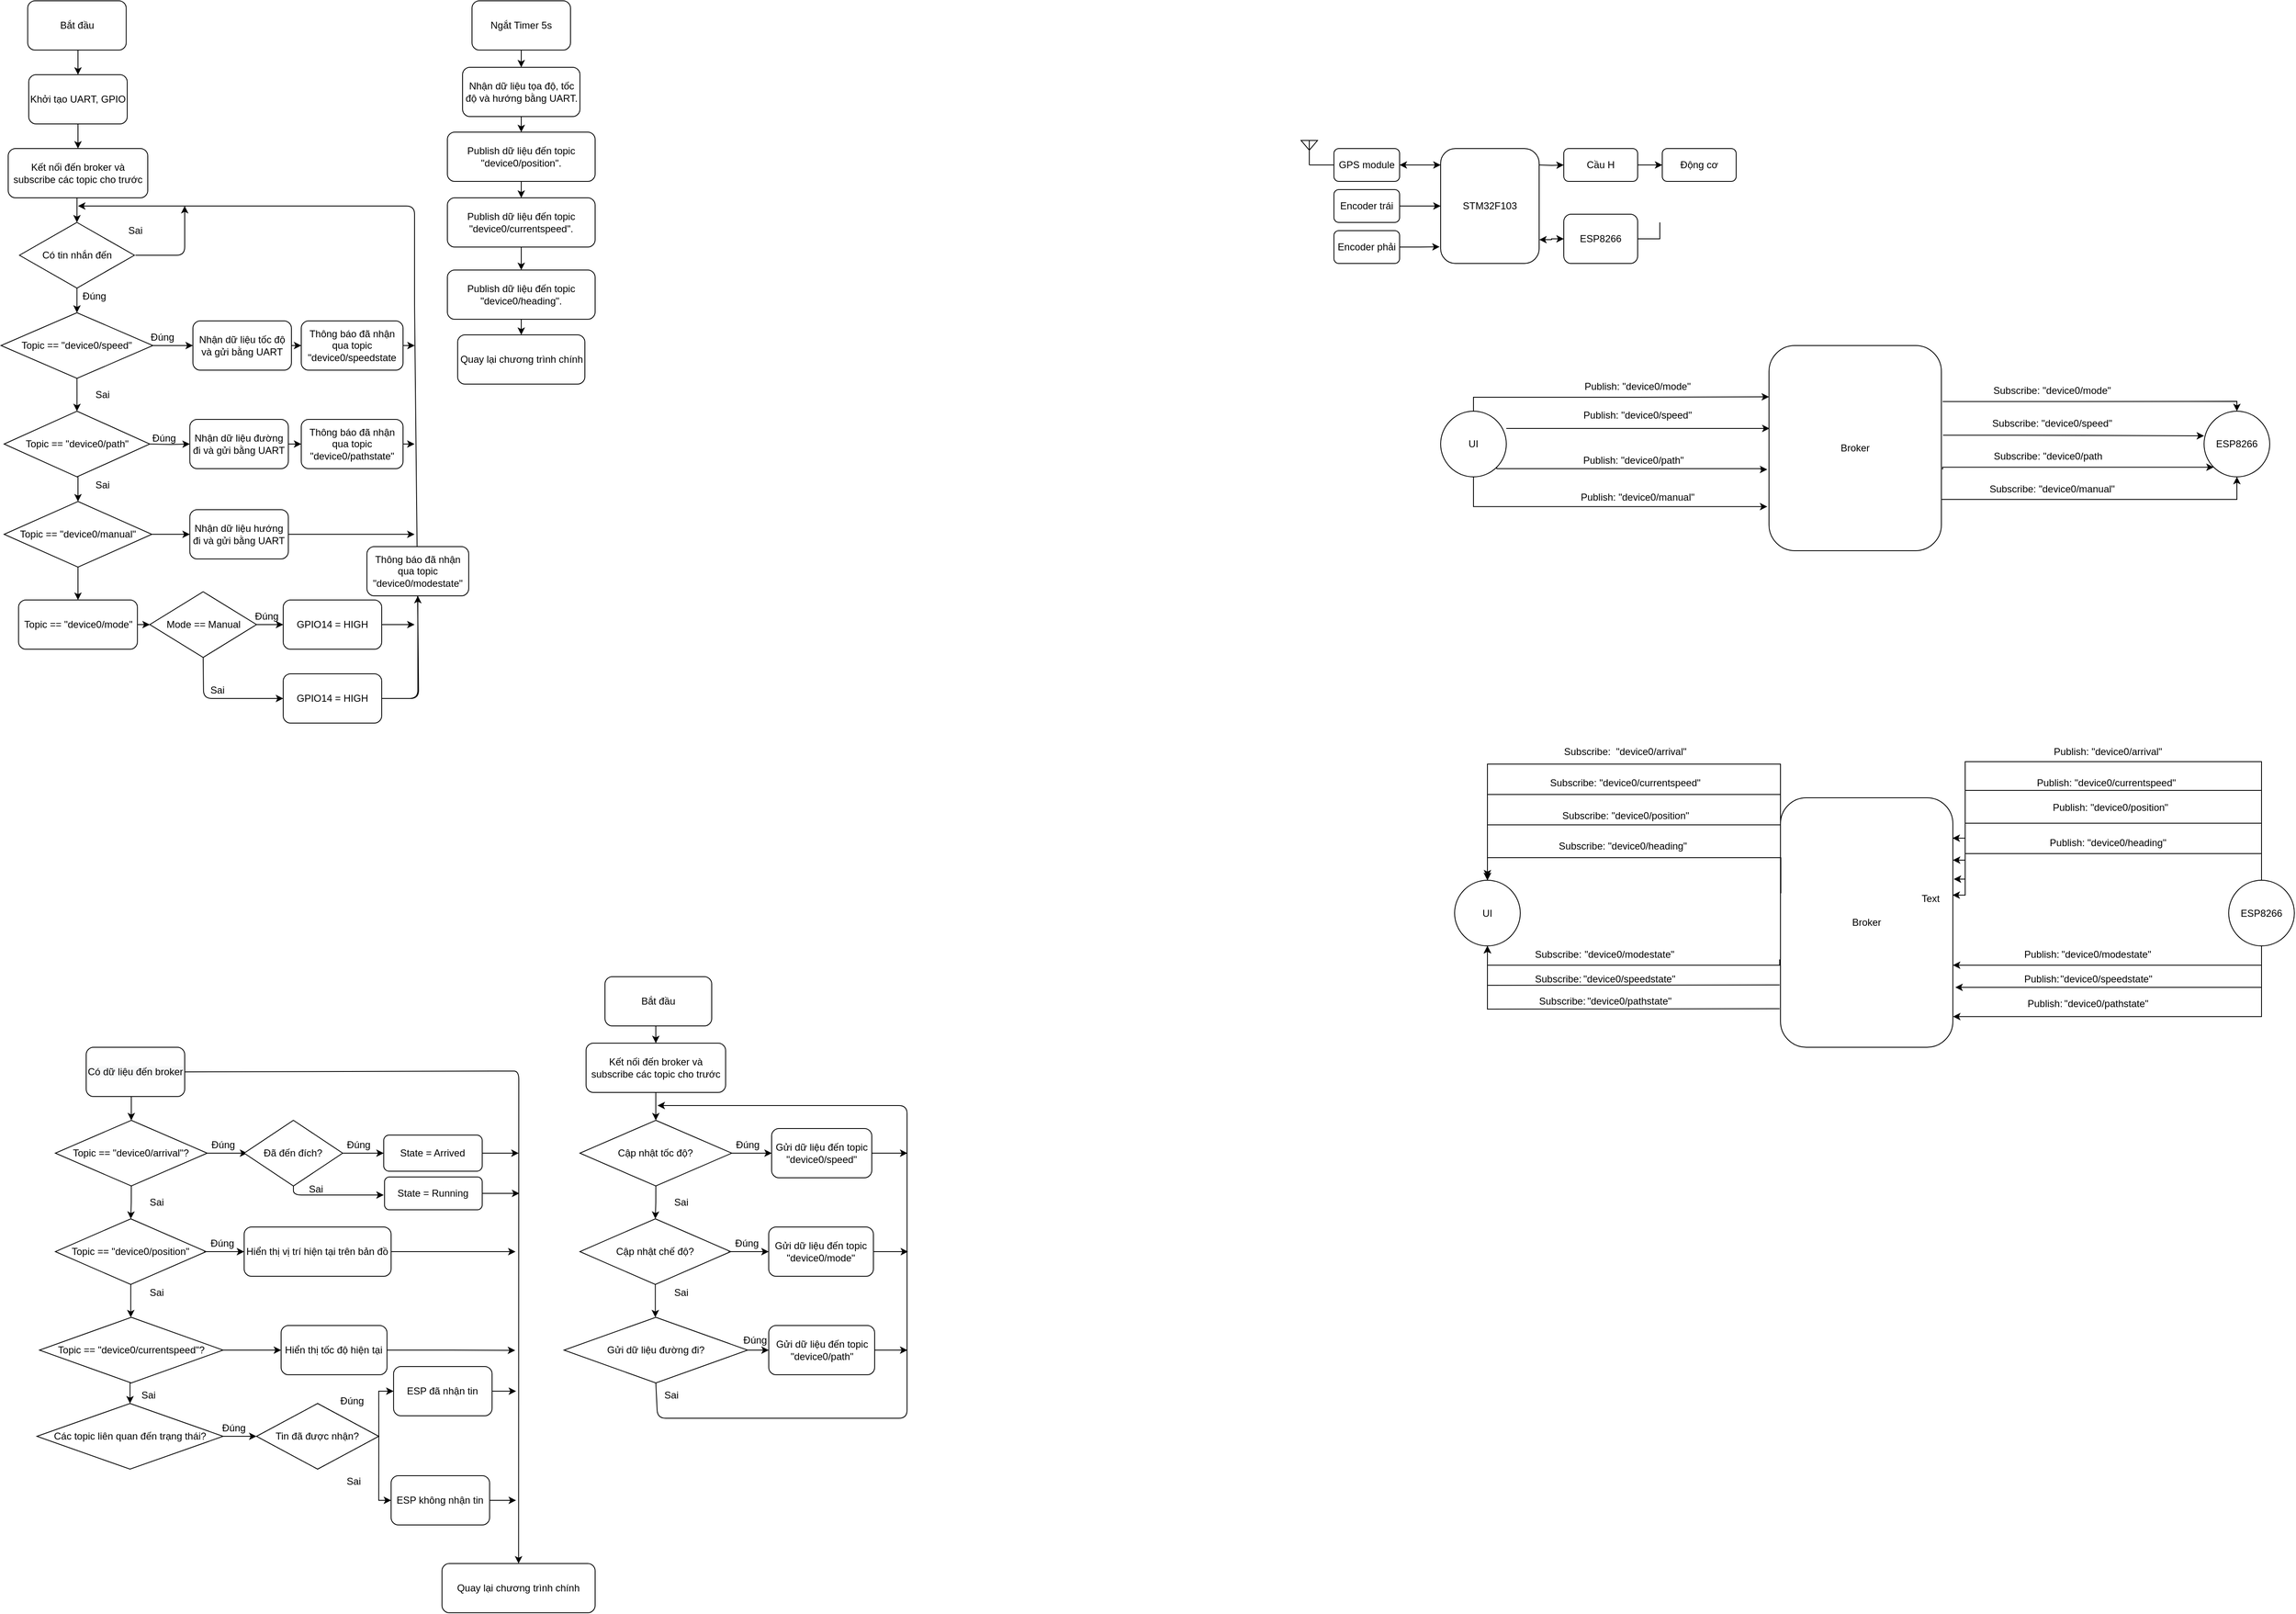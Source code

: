 <mxfile version="15.4.3" type="github">
  <diagram id="Sajdvg08WPrmbEKcwYS1" name="Page-1">
    <mxGraphModel dx="997" dy="548" grid="0" gridSize="10" guides="1" tooltips="1" connect="1" arrows="1" fold="1" page="1" pageScale="1" pageWidth="3300" pageHeight="4681" math="0" shadow="0">
      <root>
        <mxCell id="0" />
        <mxCell id="1" parent="0" />
        <mxCell id="rjviYHl-hmXQyp39427c-16" style="edgeStyle=orthogonalEdgeStyle;rounded=0;orthogonalLoop=1;jettySize=auto;html=1;exitX=0.5;exitY=1;exitDx=0;exitDy=0;entryX=0.5;entryY=0;entryDx=0;entryDy=0;" parent="1" source="rjviYHl-hmXQyp39427c-1" target="rjviYHl-hmXQyp39427c-3" edge="1">
          <mxGeometry relative="1" as="geometry" />
        </mxCell>
        <mxCell id="rjviYHl-hmXQyp39427c-1" value="Bắt đầu" style="rounded=1;whiteSpace=wrap;html=1;" parent="1" vertex="1">
          <mxGeometry x="88.75" y="120" width="120" height="60" as="geometry" />
        </mxCell>
        <mxCell id="rjviYHl-hmXQyp39427c-18" style="edgeStyle=orthogonalEdgeStyle;rounded=0;orthogonalLoop=1;jettySize=auto;html=1;exitX=0.5;exitY=1;exitDx=0;exitDy=0;entryX=0.5;entryY=0;entryDx=0;entryDy=0;" parent="1" source="rjviYHl-hmXQyp39427c-2" target="rjviYHl-hmXQyp39427c-5" edge="1">
          <mxGeometry relative="1" as="geometry" />
        </mxCell>
        <mxCell id="rjviYHl-hmXQyp39427c-2" value="Kết nối đến broker và subscribe các topic cho trước" style="rounded=1;whiteSpace=wrap;html=1;" parent="1" vertex="1">
          <mxGeometry x="65" y="300" width="170" height="60" as="geometry" />
        </mxCell>
        <mxCell id="rjviYHl-hmXQyp39427c-17" style="edgeStyle=orthogonalEdgeStyle;rounded=0;orthogonalLoop=1;jettySize=auto;html=1;exitX=0.5;exitY=1;exitDx=0;exitDy=0;entryX=0.5;entryY=0;entryDx=0;entryDy=0;" parent="1" source="rjviYHl-hmXQyp39427c-3" target="rjviYHl-hmXQyp39427c-2" edge="1">
          <mxGeometry relative="1" as="geometry" />
        </mxCell>
        <mxCell id="rjviYHl-hmXQyp39427c-3" value="Khởi tạo UART, GPIO" style="rounded=1;whiteSpace=wrap;html=1;" parent="1" vertex="1">
          <mxGeometry x="90" y="210" width="120" height="60" as="geometry" />
        </mxCell>
        <mxCell id="rjviYHl-hmXQyp39427c-30" style="edgeStyle=orthogonalEdgeStyle;rounded=0;orthogonalLoop=1;jettySize=auto;html=1;exitX=0.5;exitY=1;exitDx=0;exitDy=0;entryX=0.5;entryY=0;entryDx=0;entryDy=0;" parent="1" source="rjviYHl-hmXQyp39427c-5" target="rjviYHl-hmXQyp39427c-11" edge="1">
          <mxGeometry relative="1" as="geometry" />
        </mxCell>
        <mxCell id="rjviYHl-hmXQyp39427c-5" value="Có tin nhắn đến" style="rhombus;whiteSpace=wrap;html=1;" parent="1" vertex="1">
          <mxGeometry x="78.75" y="390" width="140" height="80" as="geometry" />
        </mxCell>
        <mxCell id="rjviYHl-hmXQyp39427c-47" style="edgeStyle=orthogonalEdgeStyle;rounded=0;orthogonalLoop=1;jettySize=auto;html=1;exitX=0.5;exitY=1;exitDx=0;exitDy=0;entryX=0.5;entryY=0;entryDx=0;entryDy=0;" parent="1" source="rjviYHl-hmXQyp39427c-7" target="rjviYHl-hmXQyp39427c-46" edge="1">
          <mxGeometry relative="1" as="geometry" />
        </mxCell>
        <mxCell id="rjviYHl-hmXQyp39427c-7" value="Topic == &quot;device0/path&quot;" style="rhombus;whiteSpace=wrap;html=1;" parent="1" vertex="1">
          <mxGeometry x="60" y="620" width="177.5" height="80" as="geometry" />
        </mxCell>
        <mxCell id="rjviYHl-hmXQyp39427c-15" style="edgeStyle=orthogonalEdgeStyle;rounded=0;orthogonalLoop=1;jettySize=auto;html=1;exitX=0.5;exitY=1;exitDx=0;exitDy=0;entryX=0.5;entryY=0;entryDx=0;entryDy=0;" parent="1" source="rjviYHl-hmXQyp39427c-11" target="rjviYHl-hmXQyp39427c-7" edge="1">
          <mxGeometry relative="1" as="geometry" />
        </mxCell>
        <mxCell id="rjviYHl-hmXQyp39427c-33" style="edgeStyle=orthogonalEdgeStyle;rounded=0;orthogonalLoop=1;jettySize=auto;html=1;exitX=1;exitY=0.5;exitDx=0;exitDy=0;entryX=0;entryY=0.5;entryDx=0;entryDy=0;" parent="1" source="rjviYHl-hmXQyp39427c-11" target="rjviYHl-hmXQyp39427c-28" edge="1">
          <mxGeometry relative="1" as="geometry" />
        </mxCell>
        <mxCell id="rjviYHl-hmXQyp39427c-11" value="Topic == &quot;device0/speed&quot;" style="rhombus;whiteSpace=wrap;html=1;" parent="1" vertex="1">
          <mxGeometry x="56.25" y="500" width="185" height="80" as="geometry" />
        </mxCell>
        <mxCell id="rjviYHl-hmXQyp39427c-22" value="Đúng" style="text;html=1;strokeColor=none;fillColor=none;align=center;verticalAlign=middle;whiteSpace=wrap;rounded=0;" parent="1" vertex="1">
          <mxGeometry x="150" y="470" width="40" height="20" as="geometry" />
        </mxCell>
        <mxCell id="rjviYHl-hmXQyp39427c-23" value="Sai" style="text;html=1;strokeColor=none;fillColor=none;align=center;verticalAlign=middle;whiteSpace=wrap;rounded=0;" parent="1" vertex="1">
          <mxGeometry x="160" y="700" width="40" height="20" as="geometry" />
        </mxCell>
        <mxCell id="rjviYHl-hmXQyp39427c-24" value="Sai" style="text;html=1;strokeColor=none;fillColor=none;align=center;verticalAlign=middle;whiteSpace=wrap;rounded=0;" parent="1" vertex="1">
          <mxGeometry x="160" y="590" width="40" height="20" as="geometry" />
        </mxCell>
        <mxCell id="rjviYHl-hmXQyp39427c-27" value="Sai" style="text;html=1;strokeColor=none;fillColor=none;align=center;verticalAlign=middle;whiteSpace=wrap;rounded=0;" parent="1" vertex="1">
          <mxGeometry x="200" y="390" width="40" height="20" as="geometry" />
        </mxCell>
        <mxCell id="_Cis2M8GKppwRGDB1JPg-134" style="edgeStyle=orthogonalEdgeStyle;rounded=0;orthogonalLoop=1;jettySize=auto;html=1;exitX=1;exitY=0.5;exitDx=0;exitDy=0;" edge="1" parent="1" source="rjviYHl-hmXQyp39427c-28" target="_Cis2M8GKppwRGDB1JPg-132">
          <mxGeometry relative="1" as="geometry" />
        </mxCell>
        <mxCell id="rjviYHl-hmXQyp39427c-28" value="Nhận dữ liệu tốc độ và gửi bằng UART" style="rounded=1;whiteSpace=wrap;html=1;" parent="1" vertex="1">
          <mxGeometry x="290" y="510" width="120" height="60" as="geometry" />
        </mxCell>
        <mxCell id="rjviYHl-hmXQyp39427c-35" style="edgeStyle=orthogonalEdgeStyle;rounded=0;orthogonalLoop=1;jettySize=auto;html=1;exitX=1;exitY=0.5;exitDx=0;exitDy=0;entryX=0;entryY=0.5;entryDx=0;entryDy=0;" parent="1" target="rjviYHl-hmXQyp39427c-36" edge="1">
          <mxGeometry relative="1" as="geometry">
            <mxPoint x="237.5" y="660" as="sourcePoint" />
          </mxGeometry>
        </mxCell>
        <mxCell id="rjviYHl-hmXQyp39427c-45" style="edgeStyle=orthogonalEdgeStyle;rounded=0;orthogonalLoop=1;jettySize=auto;html=1;exitX=1;exitY=0.5;exitDx=0;exitDy=0;" parent="1" source="rjviYHl-hmXQyp39427c-36" edge="1">
          <mxGeometry relative="1" as="geometry">
            <mxPoint x="560" y="660" as="targetPoint" />
          </mxGeometry>
        </mxCell>
        <mxCell id="_Cis2M8GKppwRGDB1JPg-138" value="" style="edgeStyle=orthogonalEdgeStyle;rounded=0;orthogonalLoop=1;jettySize=auto;html=1;" edge="1" parent="1" source="rjviYHl-hmXQyp39427c-36" target="_Cis2M8GKppwRGDB1JPg-136">
          <mxGeometry relative="1" as="geometry" />
        </mxCell>
        <mxCell id="rjviYHl-hmXQyp39427c-36" value="Nhận dữ liệu đường đi và gửi bằng UART" style="rounded=1;whiteSpace=wrap;html=1;" parent="1" vertex="1">
          <mxGeometry x="286.25" y="630" width="120" height="60" as="geometry" />
        </mxCell>
        <mxCell id="rjviYHl-hmXQyp39427c-52" style="edgeStyle=orthogonalEdgeStyle;rounded=0;orthogonalLoop=1;jettySize=auto;html=1;exitX=1;exitY=0.5;exitDx=0;exitDy=0;entryX=0;entryY=0.5;entryDx=0;entryDy=0;" parent="1" source="rjviYHl-hmXQyp39427c-46" target="rjviYHl-hmXQyp39427c-51" edge="1">
          <mxGeometry relative="1" as="geometry" />
        </mxCell>
        <mxCell id="rjviYHl-hmXQyp39427c-55" style="edgeStyle=orthogonalEdgeStyle;rounded=0;orthogonalLoop=1;jettySize=auto;html=1;exitX=0.5;exitY=1;exitDx=0;exitDy=0;entryX=0.5;entryY=0;entryDx=0;entryDy=0;" parent="1" source="rjviYHl-hmXQyp39427c-46" target="rjviYHl-hmXQyp39427c-54" edge="1">
          <mxGeometry relative="1" as="geometry" />
        </mxCell>
        <mxCell id="rjviYHl-hmXQyp39427c-46" value="&lt;span style=&quot;font-family: &amp;#34;helvetica&amp;#34;&quot;&gt;Topic == &quot;device0/manual&quot;&lt;/span&gt;" style="rhombus;whiteSpace=wrap;html=1;" parent="1" vertex="1">
          <mxGeometry x="60" y="730" width="180" height="80" as="geometry" />
        </mxCell>
        <mxCell id="rjviYHl-hmXQyp39427c-53" style="edgeStyle=orthogonalEdgeStyle;rounded=0;orthogonalLoop=1;jettySize=auto;html=1;exitX=1;exitY=0.5;exitDx=0;exitDy=0;" parent="1" source="rjviYHl-hmXQyp39427c-51" edge="1">
          <mxGeometry relative="1" as="geometry">
            <mxPoint x="560" y="770" as="targetPoint" />
          </mxGeometry>
        </mxCell>
        <mxCell id="rjviYHl-hmXQyp39427c-51" value="Nhận dữ liệu hướng đi và gửi bằng UART" style="rounded=1;whiteSpace=wrap;html=1;" parent="1" vertex="1">
          <mxGeometry x="286.25" y="740" width="120" height="60" as="geometry" />
        </mxCell>
        <mxCell id="rjviYHl-hmXQyp39427c-57" style="edgeStyle=orthogonalEdgeStyle;rounded=0;orthogonalLoop=1;jettySize=auto;html=1;exitX=1;exitY=0.5;exitDx=0;exitDy=0;entryX=0;entryY=0.5;entryDx=0;entryDy=0;" parent="1" source="rjviYHl-hmXQyp39427c-54" target="rjviYHl-hmXQyp39427c-56" edge="1">
          <mxGeometry relative="1" as="geometry" />
        </mxCell>
        <mxCell id="rjviYHl-hmXQyp39427c-54" value="Topic == &quot;device0/mode&quot;" style="rounded=1;whiteSpace=wrap;html=1;" parent="1" vertex="1">
          <mxGeometry x="77.63" y="850" width="144.75" height="60" as="geometry" />
        </mxCell>
        <mxCell id="rjviYHl-hmXQyp39427c-60" style="edgeStyle=orthogonalEdgeStyle;rounded=0;orthogonalLoop=1;jettySize=auto;html=1;exitX=1;exitY=0.5;exitDx=0;exitDy=0;entryX=0;entryY=0.5;entryDx=0;entryDy=0;" parent="1" source="rjviYHl-hmXQyp39427c-56" target="rjviYHl-hmXQyp39427c-58" edge="1">
          <mxGeometry relative="1" as="geometry" />
        </mxCell>
        <mxCell id="rjviYHl-hmXQyp39427c-56" value="Mode == Manual" style="rhombus;whiteSpace=wrap;html=1;" parent="1" vertex="1">
          <mxGeometry x="237.5" y="840" width="130" height="80" as="geometry" />
        </mxCell>
        <mxCell id="rjviYHl-hmXQyp39427c-58" value="GPIO14 = HIGH" style="rounded=1;whiteSpace=wrap;html=1;" parent="1" vertex="1">
          <mxGeometry x="400" y="850" width="120" height="60" as="geometry" />
        </mxCell>
        <mxCell id="rjviYHl-hmXQyp39427c-59" value="GPIO14 = HIGH" style="rounded=1;whiteSpace=wrap;html=1;" parent="1" vertex="1">
          <mxGeometry x="400" y="940" width="120" height="60" as="geometry" />
        </mxCell>
        <mxCell id="rjviYHl-hmXQyp39427c-62" value="" style="endArrow=classic;html=1;exitX=0.5;exitY=1;exitDx=0;exitDy=0;entryX=0;entryY=0.5;entryDx=0;entryDy=0;" parent="1" source="rjviYHl-hmXQyp39427c-56" target="rjviYHl-hmXQyp39427c-59" edge="1">
          <mxGeometry width="50" height="50" relative="1" as="geometry">
            <mxPoint x="390" y="950" as="sourcePoint" />
            <mxPoint x="450" y="740" as="targetPoint" />
            <Array as="points">
              <mxPoint x="303" y="970" />
            </Array>
          </mxGeometry>
        </mxCell>
        <mxCell id="rjviYHl-hmXQyp39427c-64" value="" style="endArrow=classic;html=1;exitX=1;exitY=0.5;exitDx=0;exitDy=0;" parent="1" source="rjviYHl-hmXQyp39427c-59" edge="1">
          <mxGeometry width="50" height="50" relative="1" as="geometry">
            <mxPoint x="460" y="680" as="sourcePoint" />
            <mxPoint x="150" y="370" as="targetPoint" />
            <Array as="points">
              <mxPoint x="565" y="970" />
              <mxPoint x="560" y="490" />
              <mxPoint x="560" y="450" />
              <mxPoint x="560" y="370" />
              <mxPoint x="260" y="370" />
            </Array>
          </mxGeometry>
        </mxCell>
        <mxCell id="rjviYHl-hmXQyp39427c-65" value="" style="endArrow=classic;html=1;exitX=1;exitY=0.5;exitDx=0;exitDy=0;" parent="1" source="rjviYHl-hmXQyp39427c-58" edge="1">
          <mxGeometry width="50" height="50" relative="1" as="geometry">
            <mxPoint x="500" y="710" as="sourcePoint" />
            <mxPoint x="560" y="880" as="targetPoint" />
          </mxGeometry>
        </mxCell>
        <mxCell id="rjviYHl-hmXQyp39427c-73" style="edgeStyle=orthogonalEdgeStyle;rounded=0;orthogonalLoop=1;jettySize=auto;html=1;exitX=0.5;exitY=1;exitDx=0;exitDy=0;entryX=0.5;entryY=0;entryDx=0;entryDy=0;" parent="1" source="rjviYHl-hmXQyp39427c-67" target="rjviYHl-hmXQyp39427c-68" edge="1">
          <mxGeometry relative="1" as="geometry" />
        </mxCell>
        <mxCell id="rjviYHl-hmXQyp39427c-67" value="Ngắt Timer 5s" style="rounded=1;whiteSpace=wrap;html=1;" parent="1" vertex="1">
          <mxGeometry x="630" y="120" width="120" height="60" as="geometry" />
        </mxCell>
        <mxCell id="rjviYHl-hmXQyp39427c-74" style="edgeStyle=orthogonalEdgeStyle;rounded=0;orthogonalLoop=1;jettySize=auto;html=1;exitX=0.5;exitY=1;exitDx=0;exitDy=0;entryX=0.5;entryY=0;entryDx=0;entryDy=0;" parent="1" source="rjviYHl-hmXQyp39427c-68" target="rjviYHl-hmXQyp39427c-69" edge="1">
          <mxGeometry relative="1" as="geometry" />
        </mxCell>
        <mxCell id="rjviYHl-hmXQyp39427c-68" value="Nhận dữ liệu tọa độ, tốc độ và hướng bằng UART." style="rounded=1;whiteSpace=wrap;html=1;" parent="1" vertex="1">
          <mxGeometry x="618.5" y="201" width="143" height="60" as="geometry" />
        </mxCell>
        <mxCell id="rjviYHl-hmXQyp39427c-75" style="edgeStyle=orthogonalEdgeStyle;rounded=0;orthogonalLoop=1;jettySize=auto;html=1;exitX=0.5;exitY=1;exitDx=0;exitDy=0;entryX=0.5;entryY=0;entryDx=0;entryDy=0;" parent="1" source="rjviYHl-hmXQyp39427c-69" target="rjviYHl-hmXQyp39427c-70" edge="1">
          <mxGeometry relative="1" as="geometry" />
        </mxCell>
        <mxCell id="rjviYHl-hmXQyp39427c-69" value="Publish dữ liệu đến topic &quot;device0/position&quot;." style="rounded=1;whiteSpace=wrap;html=1;" parent="1" vertex="1">
          <mxGeometry x="600" y="280" width="180" height="60" as="geometry" />
        </mxCell>
        <mxCell id="_Cis2M8GKppwRGDB1JPg-144" style="edgeStyle=orthogonalEdgeStyle;rounded=0;orthogonalLoop=1;jettySize=auto;html=1;exitX=0.5;exitY=1;exitDx=0;exitDy=0;entryX=0.5;entryY=0;entryDx=0;entryDy=0;" edge="1" parent="1" source="rjviYHl-hmXQyp39427c-70" target="_Cis2M8GKppwRGDB1JPg-143">
          <mxGeometry relative="1" as="geometry" />
        </mxCell>
        <mxCell id="rjviYHl-hmXQyp39427c-70" value="Publish dữ liệu đến topic &quot;device0/currentspeed&quot;." style="rounded=1;whiteSpace=wrap;html=1;" parent="1" vertex="1">
          <mxGeometry x="600" y="360" width="180" height="60" as="geometry" />
        </mxCell>
        <mxCell id="rjviYHl-hmXQyp39427c-76" value="" style="endArrow=classic;html=1;" parent="1" edge="1">
          <mxGeometry width="50" height="50" relative="1" as="geometry">
            <mxPoint x="220" y="430" as="sourcePoint" />
            <mxPoint x="280" y="370" as="targetPoint" />
            <Array as="points">
              <mxPoint x="280" y="430" />
            </Array>
          </mxGeometry>
        </mxCell>
        <mxCell id="rjviYHl-hmXQyp39427c-83" style="edgeStyle=orthogonalEdgeStyle;rounded=0;orthogonalLoop=1;jettySize=auto;html=1;exitX=0.5;exitY=1;exitDx=0;exitDy=0;entryX=0.5;entryY=0;entryDx=0;entryDy=0;" parent="1" target="rjviYHl-hmXQyp39427c-89" edge="1">
          <mxGeometry relative="1" as="geometry">
            <mxPoint x="214.94" y="1454" as="sourcePoint" />
          </mxGeometry>
        </mxCell>
        <mxCell id="rjviYHl-hmXQyp39427c-85" style="edgeStyle=orthogonalEdgeStyle;rounded=0;orthogonalLoop=1;jettySize=auto;html=1;exitX=0.5;exitY=1;exitDx=0;exitDy=0;entryX=0.5;entryY=0;entryDx=0;entryDy=0;" parent="1" source="rjviYHl-hmXQyp39427c-86" edge="1">
          <mxGeometry relative="1" as="geometry">
            <mxPoint x="214.315" y="1724" as="targetPoint" />
          </mxGeometry>
        </mxCell>
        <mxCell id="rjviYHl-hmXQyp39427c-86" value="Topic == &quot;device0/position&quot;" style="rhombus;whiteSpace=wrap;html=1;" parent="1" vertex="1">
          <mxGeometry x="122.44" y="1604" width="183.75" height="80" as="geometry" />
        </mxCell>
        <mxCell id="rjviYHl-hmXQyp39427c-87" style="edgeStyle=orthogonalEdgeStyle;rounded=0;orthogonalLoop=1;jettySize=auto;html=1;exitX=0.5;exitY=1;exitDx=0;exitDy=0;entryX=0.5;entryY=0;entryDx=0;entryDy=0;" parent="1" source="rjviYHl-hmXQyp39427c-89" target="rjviYHl-hmXQyp39427c-86" edge="1">
          <mxGeometry relative="1" as="geometry" />
        </mxCell>
        <mxCell id="rjviYHl-hmXQyp39427c-88" style="edgeStyle=orthogonalEdgeStyle;rounded=0;orthogonalLoop=1;jettySize=auto;html=1;exitX=1;exitY=0.5;exitDx=0;exitDy=0;entryX=0;entryY=0.5;entryDx=0;entryDy=0;" parent="1" source="rjviYHl-hmXQyp39427c-89" edge="1">
          <mxGeometry relative="1" as="geometry">
            <mxPoint x="356.19" y="1524" as="targetPoint" />
          </mxGeometry>
        </mxCell>
        <mxCell id="rjviYHl-hmXQyp39427c-89" value="Topic == &quot;device0/arrival&quot;?" style="rhombus;whiteSpace=wrap;html=1;" parent="1" vertex="1">
          <mxGeometry x="122.44" y="1484" width="185" height="80" as="geometry" />
        </mxCell>
        <mxCell id="rjviYHl-hmXQyp39427c-91" value="Sai" style="text;html=1;strokeColor=none;fillColor=none;align=center;verticalAlign=middle;whiteSpace=wrap;rounded=0;" parent="1" vertex="1">
          <mxGeometry x="226.19" y="1684" width="40" height="20" as="geometry" />
        </mxCell>
        <mxCell id="rjviYHl-hmXQyp39427c-92" value="Sai" style="text;html=1;strokeColor=none;fillColor=none;align=center;verticalAlign=middle;whiteSpace=wrap;rounded=0;" parent="1" vertex="1">
          <mxGeometry x="226.19" y="1574" width="40" height="20" as="geometry" />
        </mxCell>
        <mxCell id="rjviYHl-hmXQyp39427c-94" style="edgeStyle=orthogonalEdgeStyle;rounded=0;orthogonalLoop=1;jettySize=auto;html=1;exitX=1;exitY=0.5;exitDx=0;exitDy=0;" parent="1" edge="1">
          <mxGeometry relative="1" as="geometry">
            <mxPoint x="522.44" y="1524" as="targetPoint" />
            <mxPoint x="472.44" y="1524" as="sourcePoint" />
          </mxGeometry>
        </mxCell>
        <mxCell id="rjviYHl-hmXQyp39427c-96" style="edgeStyle=orthogonalEdgeStyle;rounded=0;orthogonalLoop=1;jettySize=auto;html=1;exitX=1;exitY=0.5;exitDx=0;exitDy=0;entryX=0;entryY=0.5;entryDx=0;entryDy=0;" parent="1" edge="1">
          <mxGeometry relative="1" as="geometry">
            <mxPoint x="303.69" y="1644" as="sourcePoint" />
            <mxPoint x="352.44" y="1644" as="targetPoint" />
          </mxGeometry>
        </mxCell>
        <mxCell id="rjviYHl-hmXQyp39427c-99" style="edgeStyle=orthogonalEdgeStyle;rounded=0;orthogonalLoop=1;jettySize=auto;html=1;exitX=1;exitY=0.5;exitDx=0;exitDy=0;entryX=0;entryY=0.5;entryDx=0;entryDy=0;" parent="1" target="rjviYHl-hmXQyp39427c-103" edge="1" source="_Cis2M8GKppwRGDB1JPg-148">
          <mxGeometry relative="1" as="geometry">
            <mxPoint x="306.19" y="1754" as="sourcePoint" />
          </mxGeometry>
        </mxCell>
        <mxCell id="_Cis2M8GKppwRGDB1JPg-178" style="edgeStyle=orthogonalEdgeStyle;rounded=0;orthogonalLoop=1;jettySize=auto;html=1;exitX=1;exitY=0.5;exitDx=0;exitDy=0;" edge="1" parent="1" source="rjviYHl-hmXQyp39427c-103">
          <mxGeometry relative="1" as="geometry">
            <mxPoint x="682.578" y="1764.276" as="targetPoint" />
          </mxGeometry>
        </mxCell>
        <mxCell id="rjviYHl-hmXQyp39427c-103" value="Hiển thị tốc độ hiện tại" style="rounded=1;whiteSpace=wrap;html=1;" parent="1" vertex="1">
          <mxGeometry x="397.44" y="1734" width="129" height="60" as="geometry" />
        </mxCell>
        <mxCell id="rjviYHl-hmXQyp39427c-116" value="Đúng" style="text;html=1;strokeColor=none;fillColor=none;align=center;verticalAlign=middle;whiteSpace=wrap;rounded=0;" parent="1" vertex="1">
          <mxGeometry x="307.44" y="1504" width="40" height="20" as="geometry" />
        </mxCell>
        <mxCell id="rjviYHl-hmXQyp39427c-118" value="Đúng" style="text;html=1;strokeColor=none;fillColor=none;align=center;verticalAlign=middle;whiteSpace=wrap;rounded=0;" parent="1" vertex="1">
          <mxGeometry x="306.19" y="1624" width="40" height="20" as="geometry" />
        </mxCell>
        <mxCell id="rjviYHl-hmXQyp39427c-119" value="Đã đến đích?" style="rhombus;whiteSpace=wrap;html=1;" parent="1" vertex="1">
          <mxGeometry x="352.44" y="1484" width="120" height="80" as="geometry" />
        </mxCell>
        <mxCell id="rjviYHl-hmXQyp39427c-120" value="Đúng" style="text;html=1;strokeColor=none;fillColor=none;align=center;verticalAlign=middle;whiteSpace=wrap;rounded=0;" parent="1" vertex="1">
          <mxGeometry x="472.44" y="1504" width="40" height="20" as="geometry" />
        </mxCell>
        <mxCell id="rjviYHl-hmXQyp39427c-121" value="Sai" style="text;html=1;strokeColor=none;fillColor=none;align=center;verticalAlign=middle;whiteSpace=wrap;rounded=0;" parent="1" vertex="1">
          <mxGeometry x="420.44" y="1558" width="40" height="20" as="geometry" />
        </mxCell>
        <mxCell id="rjviYHl-hmXQyp39427c-122" value="" style="endArrow=classic;html=1;exitX=0.5;exitY=1;exitDx=0;exitDy=0;" parent="1" source="rjviYHl-hmXQyp39427c-119" edge="1">
          <mxGeometry width="50" height="50" relative="1" as="geometry">
            <mxPoint x="452.44" y="1624" as="sourcePoint" />
            <mxPoint x="522.44" y="1575" as="targetPoint" />
            <Array as="points">
              <mxPoint x="412.44" y="1575" />
            </Array>
          </mxGeometry>
        </mxCell>
        <mxCell id="_Cis2M8GKppwRGDB1JPg-88" style="edgeStyle=orthogonalEdgeStyle;rounded=0;orthogonalLoop=1;jettySize=auto;html=1;exitX=1;exitY=0.5;exitDx=0;exitDy=0;" edge="1" parent="1" source="rjviYHl-hmXQyp39427c-123">
          <mxGeometry relative="1" as="geometry">
            <mxPoint x="686.84" y="1524" as="targetPoint" />
          </mxGeometry>
        </mxCell>
        <mxCell id="rjviYHl-hmXQyp39427c-123" value="State = Arrived" style="rounded=1;whiteSpace=wrap;html=1;" parent="1" vertex="1">
          <mxGeometry x="522.44" y="1502" width="120" height="44" as="geometry" />
        </mxCell>
        <mxCell id="_Cis2M8GKppwRGDB1JPg-89" style="edgeStyle=orthogonalEdgeStyle;rounded=0;orthogonalLoop=1;jettySize=auto;html=1;exitX=1;exitY=0.5;exitDx=0;exitDy=0;" edge="1" parent="1" source="rjviYHl-hmXQyp39427c-124">
          <mxGeometry relative="1" as="geometry">
            <mxPoint x="687.64" y="1573" as="targetPoint" />
          </mxGeometry>
        </mxCell>
        <mxCell id="rjviYHl-hmXQyp39427c-124" value="State = Running" style="rounded=1;whiteSpace=wrap;html=1;" parent="1" vertex="1">
          <mxGeometry x="523.44" y="1553" width="119" height="40" as="geometry" />
        </mxCell>
        <mxCell id="_Cis2M8GKppwRGDB1JPg-1" value="STM32F103" style="rounded=1;whiteSpace=wrap;html=1;" vertex="1" parent="1">
          <mxGeometry x="1810" y="300" width="120" height="140" as="geometry" />
        </mxCell>
        <mxCell id="_Cis2M8GKppwRGDB1JPg-10" style="edgeStyle=orthogonalEdgeStyle;rounded=0;orthogonalLoop=1;jettySize=auto;html=1;exitX=1;exitY=0.5;exitDx=0;exitDy=0;entryX=-0.01;entryY=0.855;entryDx=0;entryDy=0;entryPerimeter=0;" edge="1" parent="1" source="_Cis2M8GKppwRGDB1JPg-2" target="_Cis2M8GKppwRGDB1JPg-1">
          <mxGeometry relative="1" as="geometry" />
        </mxCell>
        <mxCell id="_Cis2M8GKppwRGDB1JPg-2" value="Encoder phải" style="rounded=1;whiteSpace=wrap;html=1;" vertex="1" parent="1">
          <mxGeometry x="1680" y="400" width="80" height="40" as="geometry" />
        </mxCell>
        <mxCell id="_Cis2M8GKppwRGDB1JPg-3" value="ESP8266" style="rounded=1;whiteSpace=wrap;html=1;" vertex="1" parent="1">
          <mxGeometry x="1960" y="380" width="90" height="60" as="geometry" />
        </mxCell>
        <mxCell id="_Cis2M8GKppwRGDB1JPg-9" style="edgeStyle=orthogonalEdgeStyle;rounded=0;orthogonalLoop=1;jettySize=auto;html=1;exitX=1;exitY=0.5;exitDx=0;exitDy=0;" edge="1" parent="1" source="_Cis2M8GKppwRGDB1JPg-4" target="_Cis2M8GKppwRGDB1JPg-1">
          <mxGeometry relative="1" as="geometry" />
        </mxCell>
        <mxCell id="_Cis2M8GKppwRGDB1JPg-4" value="Encoder trái" style="rounded=1;whiteSpace=wrap;html=1;" vertex="1" parent="1">
          <mxGeometry x="1680" y="350" width="80" height="40" as="geometry" />
        </mxCell>
        <mxCell id="_Cis2M8GKppwRGDB1JPg-14" style="edgeStyle=orthogonalEdgeStyle;rounded=0;orthogonalLoop=1;jettySize=auto;html=1;exitX=1;exitY=0.5;exitDx=0;exitDy=0;entryX=0;entryY=0.5;entryDx=0;entryDy=0;" edge="1" parent="1" source="_Cis2M8GKppwRGDB1JPg-5" target="_Cis2M8GKppwRGDB1JPg-8">
          <mxGeometry relative="1" as="geometry" />
        </mxCell>
        <mxCell id="_Cis2M8GKppwRGDB1JPg-5" value="Cầu H" style="rounded=1;whiteSpace=wrap;html=1;" vertex="1" parent="1">
          <mxGeometry x="1960" y="300" width="90" height="40" as="geometry" />
        </mxCell>
        <mxCell id="_Cis2M8GKppwRGDB1JPg-6" value="GPS module" style="rounded=1;whiteSpace=wrap;html=1;" vertex="1" parent="1">
          <mxGeometry x="1680" y="300" width="80" height="40" as="geometry" />
        </mxCell>
        <mxCell id="_Cis2M8GKppwRGDB1JPg-8" value="Động cơ" style="rounded=1;whiteSpace=wrap;html=1;" vertex="1" parent="1">
          <mxGeometry x="2080" y="300" width="90" height="40" as="geometry" />
        </mxCell>
        <mxCell id="_Cis2M8GKppwRGDB1JPg-13" value="" style="endArrow=classic;html=1;rounded=0;edgeStyle=orthogonalEdgeStyle;entryX=0;entryY=0.5;entryDx=0;entryDy=0;" edge="1" parent="1" target="_Cis2M8GKppwRGDB1JPg-5">
          <mxGeometry width="50" height="50" relative="1" as="geometry">
            <mxPoint x="1930" y="320" as="sourcePoint" />
            <mxPoint x="1920" y="290" as="targetPoint" />
          </mxGeometry>
        </mxCell>
        <mxCell id="_Cis2M8GKppwRGDB1JPg-15" value="" style="endArrow=classic;startArrow=classic;html=1;rounded=0;edgeStyle=orthogonalEdgeStyle;entryX=0;entryY=0.5;entryDx=0;entryDy=0;exitX=1.001;exitY=0.793;exitDx=0;exitDy=0;exitPerimeter=0;" edge="1" parent="1" source="_Cis2M8GKppwRGDB1JPg-1" target="_Cis2M8GKppwRGDB1JPg-3">
          <mxGeometry width="50" height="50" relative="1" as="geometry">
            <mxPoint x="1870" y="340" as="sourcePoint" />
            <mxPoint x="1920" y="290" as="targetPoint" />
          </mxGeometry>
        </mxCell>
        <mxCell id="_Cis2M8GKppwRGDB1JPg-18" value="" style="endArrow=classic;startArrow=classic;html=1;rounded=0;edgeStyle=orthogonalEdgeStyle;exitX=1;exitY=0.5;exitDx=0;exitDy=0;" edge="1" parent="1" source="_Cis2M8GKppwRGDB1JPg-6">
          <mxGeometry width="50" height="50" relative="1" as="geometry">
            <mxPoint x="1870" y="340" as="sourcePoint" />
            <mxPoint x="1810" y="320" as="targetPoint" />
          </mxGeometry>
        </mxCell>
        <mxCell id="_Cis2M8GKppwRGDB1JPg-19" value="" style="verticalLabelPosition=bottom;shadow=0;dashed=0;align=center;html=1;verticalAlign=top;shape=mxgraph.electrical.radio.aerial_-_antenna_2;" vertex="1" parent="1">
          <mxGeometry x="1640" y="290" width="20" height="30" as="geometry" />
        </mxCell>
        <mxCell id="_Cis2M8GKppwRGDB1JPg-20" value="" style="endArrow=none;html=1;rounded=0;edgeStyle=orthogonalEdgeStyle;exitX=0.5;exitY=1;exitDx=0;exitDy=0;exitPerimeter=0;entryX=0;entryY=0.5;entryDx=0;entryDy=0;" edge="1" parent="1" source="_Cis2M8GKppwRGDB1JPg-19" target="_Cis2M8GKppwRGDB1JPg-6">
          <mxGeometry width="50" height="50" relative="1" as="geometry">
            <mxPoint x="1870" y="340" as="sourcePoint" />
            <mxPoint x="1920" y="290" as="targetPoint" />
            <Array as="points">
              <mxPoint x="1650" y="320" />
              <mxPoint x="1650" y="320" />
            </Array>
          </mxGeometry>
        </mxCell>
        <mxCell id="_Cis2M8GKppwRGDB1JPg-22" value="" style="shape=image;html=1;verticalAlign=top;verticalLabelPosition=bottom;labelBackgroundColor=#ffffff;imageAspect=0;aspect=fixed;image=https://cdn4.iconfinder.com/data/icons/music-ui-solid-24px/24/radio_signal_antenna_broadcast-2-128.png" vertex="1" parent="1">
          <mxGeometry x="2060" y="356" width="34" height="34" as="geometry" />
        </mxCell>
        <mxCell id="_Cis2M8GKppwRGDB1JPg-23" value="" style="endArrow=none;html=1;rounded=0;edgeStyle=orthogonalEdgeStyle;exitX=1;exitY=0.5;exitDx=0;exitDy=0;entryX=0.5;entryY=1;entryDx=0;entryDy=0;" edge="1" parent="1" source="_Cis2M8GKppwRGDB1JPg-3" target="_Cis2M8GKppwRGDB1JPg-22">
          <mxGeometry width="50" height="50" relative="1" as="geometry">
            <mxPoint x="1870" y="340" as="sourcePoint" />
            <mxPoint x="1920" y="290" as="targetPoint" />
            <Array as="points">
              <mxPoint x="2070" y="410" />
              <mxPoint x="2070" y="410" />
            </Array>
          </mxGeometry>
        </mxCell>
        <mxCell id="_Cis2M8GKppwRGDB1JPg-24" value="Broker" style="rounded=1;whiteSpace=wrap;html=1;" vertex="1" parent="1">
          <mxGeometry x="2210" y="540" width="210" height="250" as="geometry" />
        </mxCell>
        <mxCell id="_Cis2M8GKppwRGDB1JPg-25" value="UI" style="ellipse;whiteSpace=wrap;html=1;aspect=fixed;" vertex="1" parent="1">
          <mxGeometry x="1810" y="620" width="80" height="80" as="geometry" />
        </mxCell>
        <mxCell id="_Cis2M8GKppwRGDB1JPg-26" value="ESP8266" style="ellipse;whiteSpace=wrap;html=1;aspect=fixed;" vertex="1" parent="1">
          <mxGeometry x="2740" y="620" width="80" height="80" as="geometry" />
        </mxCell>
        <mxCell id="_Cis2M8GKppwRGDB1JPg-33" value="Publish: &quot;device0/mode&quot;" style="text;html=1;strokeColor=none;fillColor=none;align=center;verticalAlign=middle;whiteSpace=wrap;rounded=0;" vertex="1" parent="1">
          <mxGeometry x="1945" y="575" width="210" height="30" as="geometry" />
        </mxCell>
        <mxCell id="_Cis2M8GKppwRGDB1JPg-35" value="Publish: &quot;device0/speed&quot;" style="text;html=1;strokeColor=none;fillColor=none;align=center;verticalAlign=middle;whiteSpace=wrap;rounded=0;" vertex="1" parent="1">
          <mxGeometry x="1975" y="610" width="150" height="30" as="geometry" />
        </mxCell>
        <mxCell id="_Cis2M8GKppwRGDB1JPg-36" value="Publish: &quot;device0/path&quot;" style="text;html=1;strokeColor=none;fillColor=none;align=center;verticalAlign=middle;whiteSpace=wrap;rounded=0;" vertex="1" parent="1">
          <mxGeometry x="1965" y="665" width="160" height="30" as="geometry" />
        </mxCell>
        <mxCell id="_Cis2M8GKppwRGDB1JPg-37" value="Publish: &quot;device0/manual&quot;" style="text;html=1;strokeColor=none;fillColor=none;align=center;verticalAlign=middle;whiteSpace=wrap;rounded=0;" vertex="1" parent="1">
          <mxGeometry x="1970" y="710" width="160" height="30" as="geometry" />
        </mxCell>
        <mxCell id="_Cis2M8GKppwRGDB1JPg-41" value="Subscribe: &quot;device0/mode&quot;" style="text;html=1;strokeColor=none;fillColor=none;align=center;verticalAlign=middle;whiteSpace=wrap;rounded=0;" vertex="1" parent="1">
          <mxGeometry x="2475" y="580" width="160" height="30" as="geometry" />
        </mxCell>
        <mxCell id="_Cis2M8GKppwRGDB1JPg-42" value="Subscribe: &quot;device0/manual&quot;" style="text;html=1;strokeColor=none;fillColor=none;align=center;verticalAlign=middle;whiteSpace=wrap;rounded=0;" vertex="1" parent="1">
          <mxGeometry x="2450" y="700" width="210" height="30" as="geometry" />
        </mxCell>
        <mxCell id="_Cis2M8GKppwRGDB1JPg-43" value="Subscribe: &quot;device0/speed&quot;" style="text;html=1;strokeColor=none;fillColor=none;align=center;verticalAlign=middle;whiteSpace=wrap;rounded=0;" vertex="1" parent="1">
          <mxGeometry x="2450" y="620" width="210" height="30" as="geometry" />
        </mxCell>
        <mxCell id="_Cis2M8GKppwRGDB1JPg-44" value="Subscribe: &quot;device0/path" style="text;html=1;strokeColor=none;fillColor=none;align=center;verticalAlign=middle;whiteSpace=wrap;rounded=0;" vertex="1" parent="1">
          <mxGeometry x="2470" y="660" width="160" height="30" as="geometry" />
        </mxCell>
        <mxCell id="_Cis2M8GKppwRGDB1JPg-47" value="" style="endArrow=classic;html=1;rounded=0;edgeStyle=orthogonalEdgeStyle;exitX=0.5;exitY=0;exitDx=0;exitDy=0;entryX=0;entryY=0.25;entryDx=0;entryDy=0;" edge="1" parent="1" source="_Cis2M8GKppwRGDB1JPg-25" target="_Cis2M8GKppwRGDB1JPg-24">
          <mxGeometry width="50" height="50" relative="1" as="geometry">
            <mxPoint x="2090" y="630" as="sourcePoint" />
            <mxPoint x="2140" y="580" as="targetPoint" />
            <Array as="points">
              <mxPoint x="1850" y="603" />
              <mxPoint x="2050" y="603" />
            </Array>
          </mxGeometry>
        </mxCell>
        <mxCell id="_Cis2M8GKppwRGDB1JPg-48" value="" style="endArrow=classic;html=1;rounded=0;edgeStyle=orthogonalEdgeStyle;entryX=0.003;entryY=0.404;entryDx=0;entryDy=0;entryPerimeter=0;exitX=1;exitY=0.263;exitDx=0;exitDy=0;exitPerimeter=0;" edge="1" parent="1" source="_Cis2M8GKppwRGDB1JPg-25" target="_Cis2M8GKppwRGDB1JPg-24">
          <mxGeometry width="50" height="50" relative="1" as="geometry">
            <mxPoint x="2090" y="630" as="sourcePoint" />
            <mxPoint x="2140" y="580" as="targetPoint" />
            <Array as="points">
              <mxPoint x="1940" y="641" />
              <mxPoint x="1940" y="641" />
            </Array>
          </mxGeometry>
        </mxCell>
        <mxCell id="_Cis2M8GKppwRGDB1JPg-49" value="" style="endArrow=classic;html=1;rounded=0;edgeStyle=orthogonalEdgeStyle;exitX=1;exitY=1;exitDx=0;exitDy=0;entryX=-0.01;entryY=0.604;entryDx=0;entryDy=0;entryPerimeter=0;" edge="1" parent="1" source="_Cis2M8GKppwRGDB1JPg-25" target="_Cis2M8GKppwRGDB1JPg-24">
          <mxGeometry width="50" height="50" relative="1" as="geometry">
            <mxPoint x="2090" y="630" as="sourcePoint" />
            <mxPoint x="2200" y="700" as="targetPoint" />
            <Array as="points">
              <mxPoint x="1878" y="690" />
              <mxPoint x="2200" y="690" />
              <mxPoint x="2200" y="691" />
            </Array>
          </mxGeometry>
        </mxCell>
        <mxCell id="_Cis2M8GKppwRGDB1JPg-50" value="" style="endArrow=classic;html=1;rounded=0;edgeStyle=orthogonalEdgeStyle;exitX=0.5;exitY=1;exitDx=0;exitDy=0;entryX=-0.01;entryY=0.785;entryDx=0;entryDy=0;entryPerimeter=0;" edge="1" parent="1" source="_Cis2M8GKppwRGDB1JPg-25" target="_Cis2M8GKppwRGDB1JPg-24">
          <mxGeometry width="50" height="50" relative="1" as="geometry">
            <mxPoint x="2000" y="700" as="sourcePoint" />
            <mxPoint x="2050" y="650" as="targetPoint" />
          </mxGeometry>
        </mxCell>
        <mxCell id="_Cis2M8GKppwRGDB1JPg-51" value="" style="endArrow=classic;html=1;rounded=0;edgeStyle=orthogonalEdgeStyle;entryX=0.5;entryY=0;entryDx=0;entryDy=0;exitX=1.007;exitY=0.273;exitDx=0;exitDy=0;exitPerimeter=0;" edge="1" parent="1" source="_Cis2M8GKppwRGDB1JPg-24" target="_Cis2M8GKppwRGDB1JPg-26">
          <mxGeometry width="50" height="50" relative="1" as="geometry">
            <mxPoint x="2510" y="700" as="sourcePoint" />
            <mxPoint x="2560" y="650" as="targetPoint" />
            <Array as="points">
              <mxPoint x="2580" y="608" />
              <mxPoint x="2780" y="608" />
            </Array>
          </mxGeometry>
        </mxCell>
        <mxCell id="_Cis2M8GKppwRGDB1JPg-52" value="" style="endArrow=classic;html=1;rounded=0;edgeStyle=orthogonalEdgeStyle;entryX=0;entryY=0.375;entryDx=0;entryDy=0;exitX=1.009;exitY=0.437;exitDx=0;exitDy=0;exitPerimeter=0;entryPerimeter=0;" edge="1" parent="1" source="_Cis2M8GKppwRGDB1JPg-24" target="_Cis2M8GKppwRGDB1JPg-26">
          <mxGeometry width="50" height="50" relative="1" as="geometry">
            <mxPoint x="2510" y="700" as="sourcePoint" />
            <mxPoint x="2560" y="650" as="targetPoint" />
            <Array as="points">
              <mxPoint x="2510" y="649" />
              <mxPoint x="2650" y="650" />
            </Array>
          </mxGeometry>
        </mxCell>
        <mxCell id="_Cis2M8GKppwRGDB1JPg-53" value="" style="endArrow=classic;html=1;rounded=0;edgeStyle=orthogonalEdgeStyle;exitX=1.007;exitY=0.604;exitDx=0;exitDy=0;exitPerimeter=0;entryX=0;entryY=1;entryDx=0;entryDy=0;" edge="1" parent="1" source="_Cis2M8GKppwRGDB1JPg-24" target="_Cis2M8GKppwRGDB1JPg-26">
          <mxGeometry width="50" height="50" relative="1" as="geometry">
            <mxPoint x="2510" y="700" as="sourcePoint" />
            <mxPoint x="2560" y="650" as="targetPoint" />
            <Array as="points">
              <mxPoint x="2421" y="688" />
            </Array>
          </mxGeometry>
        </mxCell>
        <mxCell id="_Cis2M8GKppwRGDB1JPg-54" value="" style="endArrow=classic;html=1;rounded=0;edgeStyle=orthogonalEdgeStyle;exitX=1;exitY=0.75;exitDx=0;exitDy=0;entryX=0.5;entryY=1;entryDx=0;entryDy=0;" edge="1" parent="1" source="_Cis2M8GKppwRGDB1JPg-24" target="_Cis2M8GKppwRGDB1JPg-26">
          <mxGeometry width="50" height="50" relative="1" as="geometry">
            <mxPoint x="2510" y="740" as="sourcePoint" />
            <mxPoint x="2780" y="728" as="targetPoint" />
          </mxGeometry>
        </mxCell>
        <mxCell id="_Cis2M8GKppwRGDB1JPg-55" value="Broker" style="rounded=1;whiteSpace=wrap;html=1;" vertex="1" parent="1">
          <mxGeometry x="2224" y="1091" width="210" height="304" as="geometry" />
        </mxCell>
        <mxCell id="_Cis2M8GKppwRGDB1JPg-56" value="UI" style="ellipse;whiteSpace=wrap;html=1;aspect=fixed;" vertex="1" parent="1">
          <mxGeometry x="1827" y="1191.5" width="80" height="80" as="geometry" />
        </mxCell>
        <mxCell id="_Cis2M8GKppwRGDB1JPg-97" style="edgeStyle=orthogonalEdgeStyle;rounded=0;orthogonalLoop=1;jettySize=auto;html=1;entryX=1.005;entryY=0.326;entryDx=0;entryDy=0;entryPerimeter=0;" edge="1" parent="1" target="_Cis2M8GKppwRGDB1JPg-55">
          <mxGeometry relative="1" as="geometry">
            <mxPoint x="2810" y="1190" as="sourcePoint" />
            <mxPoint x="2518" y="1242" as="targetPoint" />
            <Array as="points">
              <mxPoint x="2810" y="1122" />
              <mxPoint x="2449" y="1122" />
              <mxPoint x="2449" y="1190" />
            </Array>
          </mxGeometry>
        </mxCell>
        <mxCell id="_Cis2M8GKppwRGDB1JPg-98" style="edgeStyle=orthogonalEdgeStyle;rounded=0;orthogonalLoop=1;jettySize=auto;html=1;exitX=0.5;exitY=0;exitDx=0;exitDy=0;entryX=0.998;entryY=0.39;entryDx=0;entryDy=0;entryPerimeter=0;" edge="1" parent="1" source="_Cis2M8GKppwRGDB1JPg-57" target="_Cis2M8GKppwRGDB1JPg-55">
          <mxGeometry relative="1" as="geometry">
            <Array as="points">
              <mxPoint x="2810" y="1159" />
              <mxPoint x="2449" y="1159" />
              <mxPoint x="2449" y="1210" />
            </Array>
          </mxGeometry>
        </mxCell>
        <mxCell id="_Cis2M8GKppwRGDB1JPg-116" style="edgeStyle=orthogonalEdgeStyle;rounded=0;orthogonalLoop=1;jettySize=auto;html=1;exitX=0.5;exitY=1;exitDx=0;exitDy=0;" edge="1" parent="1" source="_Cis2M8GKppwRGDB1JPg-57">
          <mxGeometry relative="1" as="geometry">
            <mxPoint x="2434" y="1295" as="targetPoint" />
            <Array as="points">
              <mxPoint x="2810" y="1295" />
              <mxPoint x="2434" y="1295" />
            </Array>
          </mxGeometry>
        </mxCell>
        <mxCell id="_Cis2M8GKppwRGDB1JPg-57" value="ESP8266" style="ellipse;whiteSpace=wrap;html=1;aspect=fixed;" vertex="1" parent="1">
          <mxGeometry x="2770" y="1191.5" width="80" height="80" as="geometry" />
        </mxCell>
        <mxCell id="_Cis2M8GKppwRGDB1JPg-58" value="Subscribe:&amp;nbsp; &quot;device0/arrival&quot;" style="text;html=1;strokeColor=none;fillColor=none;align=center;verticalAlign=middle;whiteSpace=wrap;rounded=0;" vertex="1" parent="1">
          <mxGeometry x="1940" y="1020" width="190" height="30" as="geometry" />
        </mxCell>
        <mxCell id="_Cis2M8GKppwRGDB1JPg-61" value="Subscribe: &quot;device0/currentspeed&quot;" style="text;html=1;strokeColor=none;fillColor=none;align=center;verticalAlign=middle;whiteSpace=wrap;rounded=0;" vertex="1" parent="1">
          <mxGeometry x="1936" y="1058" width="198" height="30" as="geometry" />
        </mxCell>
        <mxCell id="_Cis2M8GKppwRGDB1JPg-62" value="Subscribe: &quot;device0/position&quot;" style="text;html=1;strokeColor=none;fillColor=none;align=center;verticalAlign=middle;whiteSpace=wrap;rounded=0;" vertex="1" parent="1">
          <mxGeometry x="1934.5" y="1098" width="201" height="30" as="geometry" />
        </mxCell>
        <mxCell id="_Cis2M8GKppwRGDB1JPg-69" value="Publish: &quot;device0/arrival&quot;" style="text;html=1;strokeColor=none;fillColor=none;align=center;verticalAlign=middle;whiteSpace=wrap;rounded=0;" vertex="1" parent="1">
          <mxGeometry x="2549" y="1020" width="148" height="30" as="geometry" />
        </mxCell>
        <mxCell id="_Cis2M8GKppwRGDB1JPg-70" value="Publish:&amp;nbsp;&quot;device0/currentspeed&quot;" style="text;html=1;strokeColor=none;fillColor=none;align=center;verticalAlign=middle;whiteSpace=wrap;rounded=0;" vertex="1" parent="1">
          <mxGeometry x="2591" y="1058" width="60" height="30" as="geometry" />
        </mxCell>
        <mxCell id="_Cis2M8GKppwRGDB1JPg-71" value="Publish:&amp;nbsp;&quot;device0/position&quot;" style="text;html=1;strokeColor=none;fillColor=none;align=center;verticalAlign=middle;whiteSpace=wrap;rounded=0;" vertex="1" parent="1">
          <mxGeometry x="2596" y="1088" width="60" height="30" as="geometry" />
        </mxCell>
        <mxCell id="_Cis2M8GKppwRGDB1JPg-72" value="" style="endArrow=classic;html=1;rounded=0;edgeStyle=orthogonalEdgeStyle;entryX=0.5;entryY=0;entryDx=0;entryDy=0;" edge="1" parent="1" target="_Cis2M8GKppwRGDB1JPg-56">
          <mxGeometry width="50" height="50" relative="1" as="geometry">
            <mxPoint x="2224" y="1142" as="sourcePoint" />
            <mxPoint x="2382" y="1137" as="targetPoint" />
            <Array as="points">
              <mxPoint x="2224" y="1142" />
              <mxPoint x="2224" y="1050" />
              <mxPoint x="1867" y="1050" />
            </Array>
          </mxGeometry>
        </mxCell>
        <mxCell id="_Cis2M8GKppwRGDB1JPg-73" value="" style="endArrow=classic;html=1;rounded=0;edgeStyle=orthogonalEdgeStyle;" edge="1" parent="1">
          <mxGeometry width="50" height="50" relative="1" as="geometry">
            <mxPoint x="2224" y="1129" as="sourcePoint" />
            <mxPoint x="1867" y="1188" as="targetPoint" />
            <Array as="points">
              <mxPoint x="2224" y="1087" />
              <mxPoint x="1867" y="1087" />
            </Array>
          </mxGeometry>
        </mxCell>
        <mxCell id="_Cis2M8GKppwRGDB1JPg-74" value="" style="endArrow=classic;html=1;rounded=0;edgeStyle=orthogonalEdgeStyle;entryX=0.5;entryY=0;entryDx=0;entryDy=0;" edge="1" parent="1" target="_Cis2M8GKppwRGDB1JPg-56">
          <mxGeometry width="50" height="50" relative="1" as="geometry">
            <mxPoint x="2224" y="1164" as="sourcePoint" />
            <mxPoint x="1972" y="1321" as="targetPoint" />
            <Array as="points">
              <mxPoint x="2224" y="1124" />
              <mxPoint x="1867" y="1124" />
            </Array>
          </mxGeometry>
        </mxCell>
        <mxCell id="_Cis2M8GKppwRGDB1JPg-78" value="" style="endArrow=classic;html=1;rounded=0;edgeStyle=orthogonalEdgeStyle;exitX=0.5;exitY=0;exitDx=0;exitDy=0;entryX=0.998;entryY=0.162;entryDx=0;entryDy=0;entryPerimeter=0;" edge="1" parent="1" source="_Cis2M8GKppwRGDB1JPg-57" target="_Cis2M8GKppwRGDB1JPg-55">
          <mxGeometry width="50" height="50" relative="1" as="geometry">
            <mxPoint x="2763.8" y="1113" as="sourcePoint" />
            <mxPoint x="2434" y="1130" as="targetPoint" />
            <Array as="points">
              <mxPoint x="2810" y="1047" />
              <mxPoint x="2449" y="1047" />
              <mxPoint x="2449" y="1140" />
            </Array>
          </mxGeometry>
        </mxCell>
        <mxCell id="_Cis2M8GKppwRGDB1JPg-79" value="" style="endArrow=classic;html=1;rounded=0;edgeStyle=orthogonalEdgeStyle;exitX=0.5;exitY=0;exitDx=0;exitDy=0;entryX=1;entryY=0.25;entryDx=0;entryDy=0;" edge="1" parent="1" source="_Cis2M8GKppwRGDB1JPg-57" target="_Cis2M8GKppwRGDB1JPg-55">
          <mxGeometry width="50" height="50" relative="1" as="geometry">
            <mxPoint x="2352" y="1201" as="sourcePoint" />
            <mxPoint x="2473" y="1133" as="targetPoint" />
            <Array as="points">
              <mxPoint x="2810" y="1082" />
              <mxPoint x="2449" y="1082" />
              <mxPoint x="2449" y="1167" />
            </Array>
          </mxGeometry>
        </mxCell>
        <mxCell id="_Cis2M8GKppwRGDB1JPg-177" style="edgeStyle=orthogonalEdgeStyle;rounded=0;orthogonalLoop=1;jettySize=auto;html=1;exitX=1;exitY=0.5;exitDx=0;exitDy=0;" edge="1" parent="1" source="_Cis2M8GKppwRGDB1JPg-81">
          <mxGeometry relative="1" as="geometry">
            <mxPoint x="683" y="1644" as="targetPoint" />
          </mxGeometry>
        </mxCell>
        <mxCell id="_Cis2M8GKppwRGDB1JPg-81" value="Hiển thị vị trí hiện tại trên bản đồ" style="rounded=1;whiteSpace=wrap;html=1;" vertex="1" parent="1">
          <mxGeometry x="352.44" y="1614" width="179" height="60" as="geometry" />
        </mxCell>
        <mxCell id="_Cis2M8GKppwRGDB1JPg-91" value="Sai" style="text;html=1;strokeColor=none;fillColor=none;align=center;verticalAlign=middle;whiteSpace=wrap;rounded=0;" vertex="1" parent="1">
          <mxGeometry x="290" y="945" width="60" height="30" as="geometry" />
        </mxCell>
        <mxCell id="_Cis2M8GKppwRGDB1JPg-93" value="Đúng" style="text;html=1;strokeColor=none;fillColor=none;align=center;verticalAlign=middle;whiteSpace=wrap;rounded=0;" vertex="1" parent="1">
          <mxGeometry x="233" y="520" width="40" height="20" as="geometry" />
        </mxCell>
        <mxCell id="_Cis2M8GKppwRGDB1JPg-94" value="Đúng" style="text;html=1;strokeColor=none;fillColor=none;align=center;verticalAlign=middle;whiteSpace=wrap;rounded=0;" vertex="1" parent="1">
          <mxGeometry x="235" y="643" width="40" height="20" as="geometry" />
        </mxCell>
        <mxCell id="_Cis2M8GKppwRGDB1JPg-95" value="Đúng" style="text;html=1;strokeColor=none;fillColor=none;align=center;verticalAlign=middle;whiteSpace=wrap;rounded=0;" vertex="1" parent="1">
          <mxGeometry x="360" y="860" width="40" height="20" as="geometry" />
        </mxCell>
        <mxCell id="_Cis2M8GKppwRGDB1JPg-99" value="Publish: &quot;device0/heading&quot;" style="text;html=1;strokeColor=none;fillColor=none;align=center;verticalAlign=middle;whiteSpace=wrap;rounded=0;" vertex="1" parent="1">
          <mxGeometry x="2518" y="1131" width="210" height="30" as="geometry" />
        </mxCell>
        <mxCell id="_Cis2M8GKppwRGDB1JPg-102" value="" style="endArrow=classic;html=1;rounded=0;edgeStyle=orthogonalEdgeStyle;entryX=0.5;entryY=0;entryDx=0;entryDy=0;exitX=0.002;exitY=0.383;exitDx=0;exitDy=0;exitPerimeter=0;" edge="1" parent="1" source="_Cis2M8GKppwRGDB1JPg-55" target="_Cis2M8GKppwRGDB1JPg-56">
          <mxGeometry width="50" height="50" relative="1" as="geometry">
            <mxPoint x="2173" y="1218" as="sourcePoint" />
            <mxPoint x="2205" y="1243" as="targetPoint" />
            <Array as="points">
              <mxPoint x="2224" y="1164" />
              <mxPoint x="1867" y="1164" />
            </Array>
          </mxGeometry>
        </mxCell>
        <mxCell id="_Cis2M8GKppwRGDB1JPg-103" value="Subscribe: &quot;device0/heading&quot;" style="text;html=1;strokeColor=none;fillColor=none;align=center;verticalAlign=middle;whiteSpace=wrap;rounded=0;" vertex="1" parent="1">
          <mxGeometry x="1945" y="1135" width="174" height="30" as="geometry" />
        </mxCell>
        <mxCell id="_Cis2M8GKppwRGDB1JPg-106" style="edgeStyle=orthogonalEdgeStyle;rounded=0;orthogonalLoop=1;jettySize=auto;html=1;exitX=0.5;exitY=1;exitDx=0;exitDy=0;" edge="1" parent="1" source="_Cis2M8GKppwRGDB1JPg-56" target="_Cis2M8GKppwRGDB1JPg-56">
          <mxGeometry relative="1" as="geometry" />
        </mxCell>
        <mxCell id="_Cis2M8GKppwRGDB1JPg-109" value="&quot;device0/modestate&quot;" style="text;html=1;strokeColor=none;fillColor=none;align=center;verticalAlign=middle;whiteSpace=wrap;rounded=0;" vertex="1" parent="1">
          <mxGeometry x="2591" y="1267" width="60" height="30" as="geometry" />
        </mxCell>
        <mxCell id="_Cis2M8GKppwRGDB1JPg-110" value="&quot;device0/speedstate&quot;" style="text;html=1;strokeColor=none;fillColor=none;align=center;verticalAlign=middle;whiteSpace=wrap;rounded=0;" vertex="1" parent="1">
          <mxGeometry x="2591" y="1297" width="60" height="30" as="geometry" />
        </mxCell>
        <mxCell id="_Cis2M8GKppwRGDB1JPg-111" value="Text" style="text;html=1;strokeColor=none;fillColor=none;align=center;verticalAlign=middle;whiteSpace=wrap;rounded=0;" vertex="1" parent="1">
          <mxGeometry x="2377" y="1199" width="60" height="30" as="geometry" />
        </mxCell>
        <mxCell id="_Cis2M8GKppwRGDB1JPg-112" value="&quot;device0/pathstate&quot;" style="text;html=1;strokeColor=none;fillColor=none;align=center;verticalAlign=middle;whiteSpace=wrap;rounded=0;" vertex="1" parent="1">
          <mxGeometry x="2591" y="1327" width="60" height="30" as="geometry" />
        </mxCell>
        <mxCell id="_Cis2M8GKppwRGDB1JPg-113" value="&quot;device0/modestate&quot;" style="text;html=1;strokeColor=none;fillColor=none;align=center;verticalAlign=middle;whiteSpace=wrap;rounded=0;" vertex="1" parent="1">
          <mxGeometry x="2010" y="1267" width="60" height="30" as="geometry" />
        </mxCell>
        <mxCell id="_Cis2M8GKppwRGDB1JPg-114" value="&quot;device0/speedstate&quot;" style="text;html=1;strokeColor=none;fillColor=none;align=center;verticalAlign=middle;whiteSpace=wrap;rounded=0;" vertex="1" parent="1">
          <mxGeometry x="2010" y="1297" width="60" height="30" as="geometry" />
        </mxCell>
        <mxCell id="_Cis2M8GKppwRGDB1JPg-115" value="&quot;device0/pathstate&quot;" style="text;html=1;strokeColor=none;fillColor=none;align=center;verticalAlign=middle;whiteSpace=wrap;rounded=0;" vertex="1" parent="1">
          <mxGeometry x="2010" y="1324" width="60" height="30" as="geometry" />
        </mxCell>
        <mxCell id="_Cis2M8GKppwRGDB1JPg-117" value="" style="endArrow=classic;html=1;rounded=0;edgeStyle=orthogonalEdgeStyle;exitX=0.5;exitY=1;exitDx=0;exitDy=0;" edge="1" parent="1" source="_Cis2M8GKppwRGDB1JPg-57">
          <mxGeometry width="50" height="50" relative="1" as="geometry">
            <mxPoint x="2467" y="1363" as="sourcePoint" />
            <mxPoint x="2437" y="1322" as="targetPoint" />
            <Array as="points">
              <mxPoint x="2810" y="1322" />
            </Array>
          </mxGeometry>
        </mxCell>
        <mxCell id="_Cis2M8GKppwRGDB1JPg-118" value="" style="endArrow=classic;html=1;rounded=0;edgeStyle=orthogonalEdgeStyle;exitX=0.5;exitY=1;exitDx=0;exitDy=0;entryX=1.001;entryY=0.877;entryDx=0;entryDy=0;entryPerimeter=0;" edge="1" parent="1" source="_Cis2M8GKppwRGDB1JPg-57" target="_Cis2M8GKppwRGDB1JPg-55">
          <mxGeometry width="50" height="50" relative="1" as="geometry">
            <mxPoint x="2486" y="1277" as="sourcePoint" />
            <mxPoint x="2536" y="1227" as="targetPoint" />
            <Array as="points">
              <mxPoint x="2810" y="1358" />
            </Array>
          </mxGeometry>
        </mxCell>
        <mxCell id="_Cis2M8GKppwRGDB1JPg-121" value="" style="endArrow=classic;html=1;rounded=0;edgeStyle=orthogonalEdgeStyle;entryX=0.5;entryY=1;entryDx=0;entryDy=0;" edge="1" parent="1" target="_Cis2M8GKppwRGDB1JPg-56">
          <mxGeometry width="50" height="50" relative="1" as="geometry">
            <mxPoint x="2223" y="1288" as="sourcePoint" />
            <mxPoint x="2165" y="1269" as="targetPoint" />
            <Array as="points">
              <mxPoint x="2223" y="1295" />
              <mxPoint x="1867" y="1295" />
            </Array>
          </mxGeometry>
        </mxCell>
        <mxCell id="_Cis2M8GKppwRGDB1JPg-122" value="" style="endArrow=classic;html=1;rounded=0;edgeStyle=orthogonalEdgeStyle;entryX=0.5;entryY=1;entryDx=0;entryDy=0;" edge="1" parent="1" target="_Cis2M8GKppwRGDB1JPg-56">
          <mxGeometry width="50" height="50" relative="1" as="geometry">
            <mxPoint x="2223" y="1319" as="sourcePoint" />
            <mxPoint x="2165" y="1269" as="targetPoint" />
          </mxGeometry>
        </mxCell>
        <mxCell id="_Cis2M8GKppwRGDB1JPg-123" value="" style="endArrow=classic;html=1;rounded=0;edgeStyle=orthogonalEdgeStyle;entryX=0.5;entryY=1;entryDx=0;entryDy=0;" edge="1" parent="1" target="_Cis2M8GKppwRGDB1JPg-56">
          <mxGeometry width="50" height="50" relative="1" as="geometry">
            <mxPoint x="2223" y="1348" as="sourcePoint" />
            <mxPoint x="2165" y="1269" as="targetPoint" />
          </mxGeometry>
        </mxCell>
        <mxCell id="_Cis2M8GKppwRGDB1JPg-124" value="Publish:&amp;nbsp;" style="text;html=1;strokeColor=none;fillColor=none;align=center;verticalAlign=middle;whiteSpace=wrap;rounded=0;" vertex="1" parent="1">
          <mxGeometry x="2514" y="1267" width="60" height="30" as="geometry" />
        </mxCell>
        <mxCell id="_Cis2M8GKppwRGDB1JPg-125" value="Publish:&amp;nbsp;" style="text;html=1;strokeColor=none;fillColor=none;align=center;verticalAlign=middle;whiteSpace=wrap;rounded=0;" vertex="1" parent="1">
          <mxGeometry x="2514" y="1297" width="60" height="30" as="geometry" />
        </mxCell>
        <mxCell id="_Cis2M8GKppwRGDB1JPg-126" value="Publish:&amp;nbsp;" style="text;html=1;strokeColor=none;fillColor=none;align=center;verticalAlign=middle;whiteSpace=wrap;rounded=0;" vertex="1" parent="1">
          <mxGeometry x="2518" y="1327" width="60" height="30" as="geometry" />
        </mxCell>
        <mxCell id="_Cis2M8GKppwRGDB1JPg-127" value="Subscribe:&amp;nbsp;" style="text;html=1;strokeColor=none;fillColor=none;align=center;verticalAlign=middle;whiteSpace=wrap;rounded=0;" vertex="1" parent="1">
          <mxGeometry x="1925" y="1267" width="60" height="30" as="geometry" />
        </mxCell>
        <mxCell id="_Cis2M8GKppwRGDB1JPg-130" value="Subscribe:&amp;nbsp;" style="text;html=1;strokeColor=none;fillColor=none;align=center;verticalAlign=middle;whiteSpace=wrap;rounded=0;" vertex="1" parent="1">
          <mxGeometry x="1925" y="1297" width="60" height="30" as="geometry" />
        </mxCell>
        <mxCell id="_Cis2M8GKppwRGDB1JPg-131" value="Subscribe:&amp;nbsp;" style="text;html=1;strokeColor=none;fillColor=none;align=center;verticalAlign=middle;whiteSpace=wrap;rounded=0;" vertex="1" parent="1">
          <mxGeometry x="1930" y="1324" width="60" height="30" as="geometry" />
        </mxCell>
        <mxCell id="_Cis2M8GKppwRGDB1JPg-135" style="edgeStyle=orthogonalEdgeStyle;rounded=0;orthogonalLoop=1;jettySize=auto;html=1;exitX=1;exitY=0.5;exitDx=0;exitDy=0;" edge="1" parent="1" source="_Cis2M8GKppwRGDB1JPg-132">
          <mxGeometry relative="1" as="geometry">
            <mxPoint x="560.167" y="539.667" as="targetPoint" />
          </mxGeometry>
        </mxCell>
        <mxCell id="_Cis2M8GKppwRGDB1JPg-132" value="Thông báo đã nhận qua topic &quot;device0/speedstate" style="rounded=1;whiteSpace=wrap;html=1;" vertex="1" parent="1">
          <mxGeometry x="422" y="510" width="124" height="60" as="geometry" />
        </mxCell>
        <mxCell id="_Cis2M8GKppwRGDB1JPg-136" value="Thông báo đã nhận qua topic &quot;device0/pathstate&quot;" style="rounded=1;whiteSpace=wrap;html=1;" vertex="1" parent="1">
          <mxGeometry x="422" y="630" width="124" height="60" as="geometry" />
        </mxCell>
        <mxCell id="_Cis2M8GKppwRGDB1JPg-140" value="Thông báo đã nhận qua topic &quot;device0/modestate&quot;" style="rounded=1;whiteSpace=wrap;html=1;" vertex="1" parent="1">
          <mxGeometry x="502" y="785" width="124" height="60" as="geometry" />
        </mxCell>
        <mxCell id="_Cis2M8GKppwRGDB1JPg-142" value="" style="endArrow=classic;html=1;exitX=1;exitY=0.5;exitDx=0;exitDy=0;entryX=0.5;entryY=1;entryDx=0;entryDy=0;" edge="1" parent="1" source="rjviYHl-hmXQyp39427c-59" target="_Cis2M8GKppwRGDB1JPg-140">
          <mxGeometry width="50" height="50" relative="1" as="geometry">
            <mxPoint x="230" y="440" as="sourcePoint" />
            <mxPoint x="290" y="380" as="targetPoint" />
            <Array as="points">
              <mxPoint x="564" y="970" />
            </Array>
          </mxGeometry>
        </mxCell>
        <mxCell id="_Cis2M8GKppwRGDB1JPg-146" style="edgeStyle=orthogonalEdgeStyle;rounded=0;orthogonalLoop=1;jettySize=auto;html=1;exitX=0.5;exitY=1;exitDx=0;exitDy=0;entryX=0.5;entryY=0;entryDx=0;entryDy=0;" edge="1" parent="1" source="_Cis2M8GKppwRGDB1JPg-143" target="_Cis2M8GKppwRGDB1JPg-145">
          <mxGeometry relative="1" as="geometry" />
        </mxCell>
        <mxCell id="_Cis2M8GKppwRGDB1JPg-143" value="Publish dữ liệu đến topic &quot;device0/heading&quot;." style="rounded=1;whiteSpace=wrap;html=1;" vertex="1" parent="1">
          <mxGeometry x="600" y="448" width="180" height="60" as="geometry" />
        </mxCell>
        <mxCell id="_Cis2M8GKppwRGDB1JPg-145" value="Quay lại chương trình chính" style="rounded=1;whiteSpace=wrap;html=1;" vertex="1" parent="1">
          <mxGeometry x="612.5" y="527" width="155" height="60" as="geometry" />
        </mxCell>
        <mxCell id="_Cis2M8GKppwRGDB1JPg-152" style="edgeStyle=orthogonalEdgeStyle;rounded=0;orthogonalLoop=1;jettySize=auto;html=1;exitX=0.5;exitY=1;exitDx=0;exitDy=0;entryX=0.5;entryY=0;entryDx=0;entryDy=0;" edge="1" parent="1" source="_Cis2M8GKppwRGDB1JPg-148" target="_Cis2M8GKppwRGDB1JPg-151">
          <mxGeometry relative="1" as="geometry" />
        </mxCell>
        <mxCell id="_Cis2M8GKppwRGDB1JPg-148" value="&lt;span style=&quot;font-family: &amp;#34;helvetica&amp;#34;&quot;&gt;Topic == &quot;device0/currentspeed&quot;?&lt;/span&gt;" style="rhombus;whiteSpace=wrap;html=1;" vertex="1" parent="1">
          <mxGeometry x="103.12" y="1724" width="223.63" height="80" as="geometry" />
        </mxCell>
        <mxCell id="_Cis2M8GKppwRGDB1JPg-161" style="edgeStyle=orthogonalEdgeStyle;rounded=0;orthogonalLoop=1;jettySize=auto;html=1;exitX=1;exitY=0.5;exitDx=0;exitDy=0;entryX=0;entryY=0.5;entryDx=0;entryDy=0;" edge="1" parent="1" source="_Cis2M8GKppwRGDB1JPg-151" target="_Cis2M8GKppwRGDB1JPg-157">
          <mxGeometry relative="1" as="geometry" />
        </mxCell>
        <mxCell id="_Cis2M8GKppwRGDB1JPg-151" value="Các topic liên quan đến trạng thái?" style="rhombus;whiteSpace=wrap;html=1;" vertex="1" parent="1">
          <mxGeometry x="100" y="1829" width="226.75" height="80" as="geometry" />
        </mxCell>
        <mxCell id="_Cis2M8GKppwRGDB1JPg-164" style="edgeStyle=orthogonalEdgeStyle;rounded=0;orthogonalLoop=1;jettySize=auto;html=1;exitX=1;exitY=0.5;exitDx=0;exitDy=0;entryX=0;entryY=0.5;entryDx=0;entryDy=0;" edge="1" parent="1" source="_Cis2M8GKppwRGDB1JPg-157" target="_Cis2M8GKppwRGDB1JPg-159">
          <mxGeometry relative="1" as="geometry">
            <Array as="points">
              <mxPoint x="516.44" y="1814" />
            </Array>
          </mxGeometry>
        </mxCell>
        <mxCell id="_Cis2M8GKppwRGDB1JPg-165" style="edgeStyle=orthogonalEdgeStyle;rounded=0;orthogonalLoop=1;jettySize=auto;html=1;exitX=1;exitY=0.5;exitDx=0;exitDy=0;entryX=0;entryY=0.5;entryDx=0;entryDy=0;" edge="1" parent="1" source="_Cis2M8GKppwRGDB1JPg-157" target="_Cis2M8GKppwRGDB1JPg-160">
          <mxGeometry relative="1" as="geometry">
            <Array as="points">
              <mxPoint x="516.44" y="1947" />
            </Array>
          </mxGeometry>
        </mxCell>
        <mxCell id="_Cis2M8GKppwRGDB1JPg-157" value="Tin đã được nhận?" style="rhombus;whiteSpace=wrap;html=1;" vertex="1" parent="1">
          <mxGeometry x="367.44" y="1829" width="149" height="80" as="geometry" />
        </mxCell>
        <mxCell id="_Cis2M8GKppwRGDB1JPg-179" style="edgeStyle=orthogonalEdgeStyle;rounded=0;orthogonalLoop=1;jettySize=auto;html=1;exitX=1;exitY=0.5;exitDx=0;exitDy=0;" edge="1" parent="1" source="_Cis2M8GKppwRGDB1JPg-159">
          <mxGeometry relative="1" as="geometry">
            <mxPoint x="683.681" y="1813.931" as="targetPoint" />
          </mxGeometry>
        </mxCell>
        <mxCell id="_Cis2M8GKppwRGDB1JPg-159" value="ESP đã nhận tin" style="rounded=1;whiteSpace=wrap;html=1;" vertex="1" parent="1">
          <mxGeometry x="534.44" y="1784" width="120" height="60" as="geometry" />
        </mxCell>
        <mxCell id="_Cis2M8GKppwRGDB1JPg-233" style="edgeStyle=orthogonalEdgeStyle;rounded=0;orthogonalLoop=1;jettySize=auto;html=1;exitX=1;exitY=0.5;exitDx=0;exitDy=0;" edge="1" parent="1" source="_Cis2M8GKppwRGDB1JPg-160">
          <mxGeometry relative="1" as="geometry">
            <mxPoint x="683.6" y="1947" as="targetPoint" />
          </mxGeometry>
        </mxCell>
        <mxCell id="_Cis2M8GKppwRGDB1JPg-160" value="ESP không nhận tin" style="rounded=1;whiteSpace=wrap;html=1;" vertex="1" parent="1">
          <mxGeometry x="531.44" y="1917" width="120" height="60" as="geometry" />
        </mxCell>
        <mxCell id="_Cis2M8GKppwRGDB1JPg-166" value="Đúng" style="text;html=1;strokeColor=none;fillColor=none;align=center;verticalAlign=middle;whiteSpace=wrap;rounded=0;" vertex="1" parent="1">
          <mxGeometry x="454.44" y="1811" width="60" height="30" as="geometry" />
        </mxCell>
        <mxCell id="_Cis2M8GKppwRGDB1JPg-167" value="Sai" style="text;html=1;strokeColor=none;fillColor=none;align=center;verticalAlign=middle;whiteSpace=wrap;rounded=0;" vertex="1" parent="1">
          <mxGeometry x="456.44" y="1909" width="60" height="30" as="geometry" />
        </mxCell>
        <mxCell id="_Cis2M8GKppwRGDB1JPg-168" value="Đúng" style="text;html=1;strokeColor=none;fillColor=none;align=center;verticalAlign=middle;whiteSpace=wrap;rounded=0;" vertex="1" parent="1">
          <mxGeometry x="310.44" y="1844" width="60" height="30" as="geometry" />
        </mxCell>
        <mxCell id="_Cis2M8GKppwRGDB1JPg-171" value="Sai" style="text;html=1;strokeColor=none;fillColor=none;align=center;verticalAlign=middle;whiteSpace=wrap;rounded=0;" vertex="1" parent="1">
          <mxGeometry x="206.19" y="1804" width="60" height="30" as="geometry" />
        </mxCell>
        <mxCell id="_Cis2M8GKppwRGDB1JPg-180" style="edgeStyle=orthogonalEdgeStyle;rounded=0;orthogonalLoop=1;jettySize=auto;html=1;exitX=0.5;exitY=1;exitDx=0;exitDy=0;entryX=0.5;entryY=0;entryDx=0;entryDy=0;" edge="1" parent="1" source="_Cis2M8GKppwRGDB1JPg-181" target="_Cis2M8GKppwRGDB1JPg-183">
          <mxGeometry relative="1" as="geometry" />
        </mxCell>
        <mxCell id="_Cis2M8GKppwRGDB1JPg-181" value="Bắt đầu" style="rounded=1;whiteSpace=wrap;html=1;" vertex="1" parent="1">
          <mxGeometry x="792" y="1309" width="130" height="60" as="geometry" />
        </mxCell>
        <mxCell id="_Cis2M8GKppwRGDB1JPg-234" style="edgeStyle=orthogonalEdgeStyle;rounded=0;orthogonalLoop=1;jettySize=auto;html=1;exitX=0.5;exitY=1;exitDx=0;exitDy=0;" edge="1" parent="1" source="_Cis2M8GKppwRGDB1JPg-183" target="_Cis2M8GKppwRGDB1JPg-190">
          <mxGeometry relative="1" as="geometry">
            <Array as="points">
              <mxPoint x="854" y="1449" />
            </Array>
          </mxGeometry>
        </mxCell>
        <mxCell id="_Cis2M8GKppwRGDB1JPg-183" value="Kết nối đến broker và subscribe các topic cho trước" style="rounded=1;whiteSpace=wrap;html=1;" vertex="1" parent="1">
          <mxGeometry x="768.94" y="1390" width="170" height="60" as="geometry" />
        </mxCell>
        <mxCell id="_Cis2M8GKppwRGDB1JPg-186" style="edgeStyle=orthogonalEdgeStyle;rounded=0;orthogonalLoop=1;jettySize=auto;html=1;exitX=0.5;exitY=1;exitDx=0;exitDy=0;entryX=0.5;entryY=0;entryDx=0;entryDy=0;" edge="1" parent="1" source="_Cis2M8GKppwRGDB1JPg-187">
          <mxGeometry relative="1" as="geometry">
            <mxPoint x="853.315" y="1724" as="targetPoint" />
          </mxGeometry>
        </mxCell>
        <mxCell id="_Cis2M8GKppwRGDB1JPg-187" value="Cập nhật chế độ?" style="rhombus;whiteSpace=wrap;html=1;" vertex="1" parent="1">
          <mxGeometry x="761.44" y="1604" width="183.75" height="80" as="geometry" />
        </mxCell>
        <mxCell id="_Cis2M8GKppwRGDB1JPg-188" style="edgeStyle=orthogonalEdgeStyle;rounded=0;orthogonalLoop=1;jettySize=auto;html=1;exitX=0.5;exitY=1;exitDx=0;exitDy=0;entryX=0.5;entryY=0;entryDx=0;entryDy=0;" edge="1" parent="1" source="_Cis2M8GKppwRGDB1JPg-190" target="_Cis2M8GKppwRGDB1JPg-187">
          <mxGeometry relative="1" as="geometry" />
        </mxCell>
        <mxCell id="_Cis2M8GKppwRGDB1JPg-189" style="edgeStyle=orthogonalEdgeStyle;rounded=0;orthogonalLoop=1;jettySize=auto;html=1;exitX=1;exitY=0.5;exitDx=0;exitDy=0;entryX=0;entryY=0.5;entryDx=0;entryDy=0;" edge="1" parent="1" source="_Cis2M8GKppwRGDB1JPg-190">
          <mxGeometry relative="1" as="geometry">
            <mxPoint x="995.19" y="1524" as="targetPoint" />
          </mxGeometry>
        </mxCell>
        <mxCell id="_Cis2M8GKppwRGDB1JPg-190" value="Cập nhật tốc độ?" style="rhombus;whiteSpace=wrap;html=1;" vertex="1" parent="1">
          <mxGeometry x="761.44" y="1484" width="185" height="80" as="geometry" />
        </mxCell>
        <mxCell id="_Cis2M8GKppwRGDB1JPg-192" value="Sai" style="text;html=1;strokeColor=none;fillColor=none;align=center;verticalAlign=middle;whiteSpace=wrap;rounded=0;" vertex="1" parent="1">
          <mxGeometry x="865.19" y="1684" width="40" height="20" as="geometry" />
        </mxCell>
        <mxCell id="_Cis2M8GKppwRGDB1JPg-193" value="Sai" style="text;html=1;strokeColor=none;fillColor=none;align=center;verticalAlign=middle;whiteSpace=wrap;rounded=0;" vertex="1" parent="1">
          <mxGeometry x="865.19" y="1574" width="40" height="20" as="geometry" />
        </mxCell>
        <mxCell id="_Cis2M8GKppwRGDB1JPg-196" style="edgeStyle=orthogonalEdgeStyle;rounded=0;orthogonalLoop=1;jettySize=auto;html=1;exitX=1;exitY=0.5;exitDx=0;exitDy=0;entryX=0;entryY=0.5;entryDx=0;entryDy=0;" edge="1" parent="1">
          <mxGeometry relative="1" as="geometry">
            <mxPoint x="942.69" y="1644" as="sourcePoint" />
            <mxPoint x="991.44" y="1644" as="targetPoint" />
          </mxGeometry>
        </mxCell>
        <mxCell id="_Cis2M8GKppwRGDB1JPg-197" style="edgeStyle=orthogonalEdgeStyle;rounded=0;orthogonalLoop=1;jettySize=auto;html=1;exitX=1;exitY=0.5;exitDx=0;exitDy=0;entryX=0;entryY=0.5;entryDx=0;entryDy=0;" edge="1" parent="1" source="_Cis2M8GKppwRGDB1JPg-214" target="_Cis2M8GKppwRGDB1JPg-199">
          <mxGeometry relative="1" as="geometry">
            <mxPoint x="945.19" y="1754" as="sourcePoint" />
          </mxGeometry>
        </mxCell>
        <mxCell id="_Cis2M8GKppwRGDB1JPg-241" style="edgeStyle=orthogonalEdgeStyle;rounded=0;orthogonalLoop=1;jettySize=auto;html=1;exitX=1;exitY=0.5;exitDx=0;exitDy=0;" edge="1" parent="1" source="_Cis2M8GKppwRGDB1JPg-199">
          <mxGeometry relative="1" as="geometry">
            <mxPoint x="1160.4" y="1764" as="targetPoint" />
          </mxGeometry>
        </mxCell>
        <mxCell id="_Cis2M8GKppwRGDB1JPg-199" value="Gửi dữ liệu đến topic &quot;device0/path&quot;" style="rounded=1;whiteSpace=wrap;html=1;" vertex="1" parent="1">
          <mxGeometry x="991.5" y="1734" width="129" height="60" as="geometry" />
        </mxCell>
        <mxCell id="_Cis2M8GKppwRGDB1JPg-201" value="Đúng" style="text;html=1;strokeColor=none;fillColor=none;align=center;verticalAlign=middle;whiteSpace=wrap;rounded=0;" vertex="1" parent="1">
          <mxGeometry x="946.44" y="1504" width="40" height="20" as="geometry" />
        </mxCell>
        <mxCell id="_Cis2M8GKppwRGDB1JPg-202" value="Đúng" style="text;html=1;strokeColor=none;fillColor=none;align=center;verticalAlign=middle;whiteSpace=wrap;rounded=0;" vertex="1" parent="1">
          <mxGeometry x="945.19" y="1624" width="40" height="20" as="geometry" />
        </mxCell>
        <mxCell id="_Cis2M8GKppwRGDB1JPg-240" style="edgeStyle=orthogonalEdgeStyle;rounded=0;orthogonalLoop=1;jettySize=auto;html=1;exitX=1;exitY=0.5;exitDx=0;exitDy=0;" edge="1" parent="1" source="_Cis2M8GKppwRGDB1JPg-212">
          <mxGeometry relative="1" as="geometry">
            <mxPoint x="1161.2" y="1644" as="targetPoint" />
          </mxGeometry>
        </mxCell>
        <mxCell id="_Cis2M8GKppwRGDB1JPg-212" value="Gửi dữ liệu đến topic &quot;device0/mode&quot;" style="rounded=1;whiteSpace=wrap;html=1;" vertex="1" parent="1">
          <mxGeometry x="991.44" y="1614" width="127.56" height="60" as="geometry" />
        </mxCell>
        <mxCell id="_Cis2M8GKppwRGDB1JPg-214" value="&lt;font face=&quot;helvetica&quot;&gt;Gửi dữ liệu đường đi?&lt;/font&gt;" style="rhombus;whiteSpace=wrap;html=1;" vertex="1" parent="1">
          <mxGeometry x="742.12" y="1724" width="223.63" height="80" as="geometry" />
        </mxCell>
        <mxCell id="_Cis2M8GKppwRGDB1JPg-228" value="&#xa;&#xa;&lt;span style=&quot;color: rgb(0, 0, 0); font-family: helvetica; font-size: 12px; font-style: normal; font-weight: 400; letter-spacing: normal; text-align: center; text-indent: 0px; text-transform: none; word-spacing: 0px; background-color: rgb(248, 249, 250); display: inline; float: none;&quot;&gt;Có dữ liệu đến broker&lt;/span&gt;&#xa;&#xa;" style="rounded=1;whiteSpace=wrap;html=1;" vertex="1" parent="1">
          <mxGeometry x="160" y="1395" width="120" height="60" as="geometry" />
        </mxCell>
        <mxCell id="_Cis2M8GKppwRGDB1JPg-231" value="" style="endArrow=classic;html=1;exitX=1;exitY=0.5;exitDx=0;exitDy=0;entryX=0.5;entryY=0;entryDx=0;entryDy=0;" edge="1" parent="1" source="_Cis2M8GKppwRGDB1JPg-228" target="_Cis2M8GKppwRGDB1JPg-232">
          <mxGeometry width="50" height="50" relative="1" as="geometry">
            <mxPoint x="935.19" y="1424" as="sourcePoint" />
            <mxPoint x="995.44" y="1360" as="targetPoint" />
            <Array as="points">
              <mxPoint x="665" y="1424" />
              <mxPoint x="687" y="1424" />
            </Array>
          </mxGeometry>
        </mxCell>
        <mxCell id="_Cis2M8GKppwRGDB1JPg-232" value="Quay lại chương trình chính" style="rounded=1;whiteSpace=wrap;html=1;" vertex="1" parent="1">
          <mxGeometry x="593.44" y="2024" width="186.56" height="60" as="geometry" />
        </mxCell>
        <mxCell id="_Cis2M8GKppwRGDB1JPg-239" style="edgeStyle=orthogonalEdgeStyle;rounded=0;orthogonalLoop=1;jettySize=auto;html=1;exitX=1;exitY=0.5;exitDx=0;exitDy=0;" edge="1" parent="1" source="_Cis2M8GKppwRGDB1JPg-235">
          <mxGeometry relative="1" as="geometry">
            <mxPoint x="1160.4" y="1524" as="targetPoint" />
          </mxGeometry>
        </mxCell>
        <mxCell id="_Cis2M8GKppwRGDB1JPg-235" value="Gửi dữ liệu đến topic &quot;device0/speed&quot;" style="rounded=1;whiteSpace=wrap;html=1;" vertex="1" parent="1">
          <mxGeometry x="995" y="1494" width="122" height="60" as="geometry" />
        </mxCell>
        <mxCell id="_Cis2M8GKppwRGDB1JPg-237" value="Đúng" style="text;html=1;strokeColor=none;fillColor=none;align=center;verticalAlign=middle;whiteSpace=wrap;rounded=0;" vertex="1" parent="1">
          <mxGeometry x="955" y="1742" width="40" height="20" as="geometry" />
        </mxCell>
        <mxCell id="_Cis2M8GKppwRGDB1JPg-238" value="" style="endArrow=classic;html=1;exitX=0.5;exitY=1;exitDx=0;exitDy=0;" edge="1" parent="1" source="_Cis2M8GKppwRGDB1JPg-214">
          <mxGeometry width="50" height="50" relative="1" as="geometry">
            <mxPoint x="1370" y="2068" as="sourcePoint" />
            <mxPoint x="856" y="1466" as="targetPoint" />
            <Array as="points">
              <mxPoint x="856" y="1847" />
              <mxPoint x="1160" y="1847" />
              <mxPoint x="1160" y="1466" />
            </Array>
          </mxGeometry>
        </mxCell>
        <mxCell id="_Cis2M8GKppwRGDB1JPg-242" value="Sai" style="text;html=1;strokeColor=none;fillColor=none;align=center;verticalAlign=middle;whiteSpace=wrap;rounded=0;" vertex="1" parent="1">
          <mxGeometry x="853" y="1809" width="40" height="20" as="geometry" />
        </mxCell>
      </root>
    </mxGraphModel>
  </diagram>
</mxfile>
